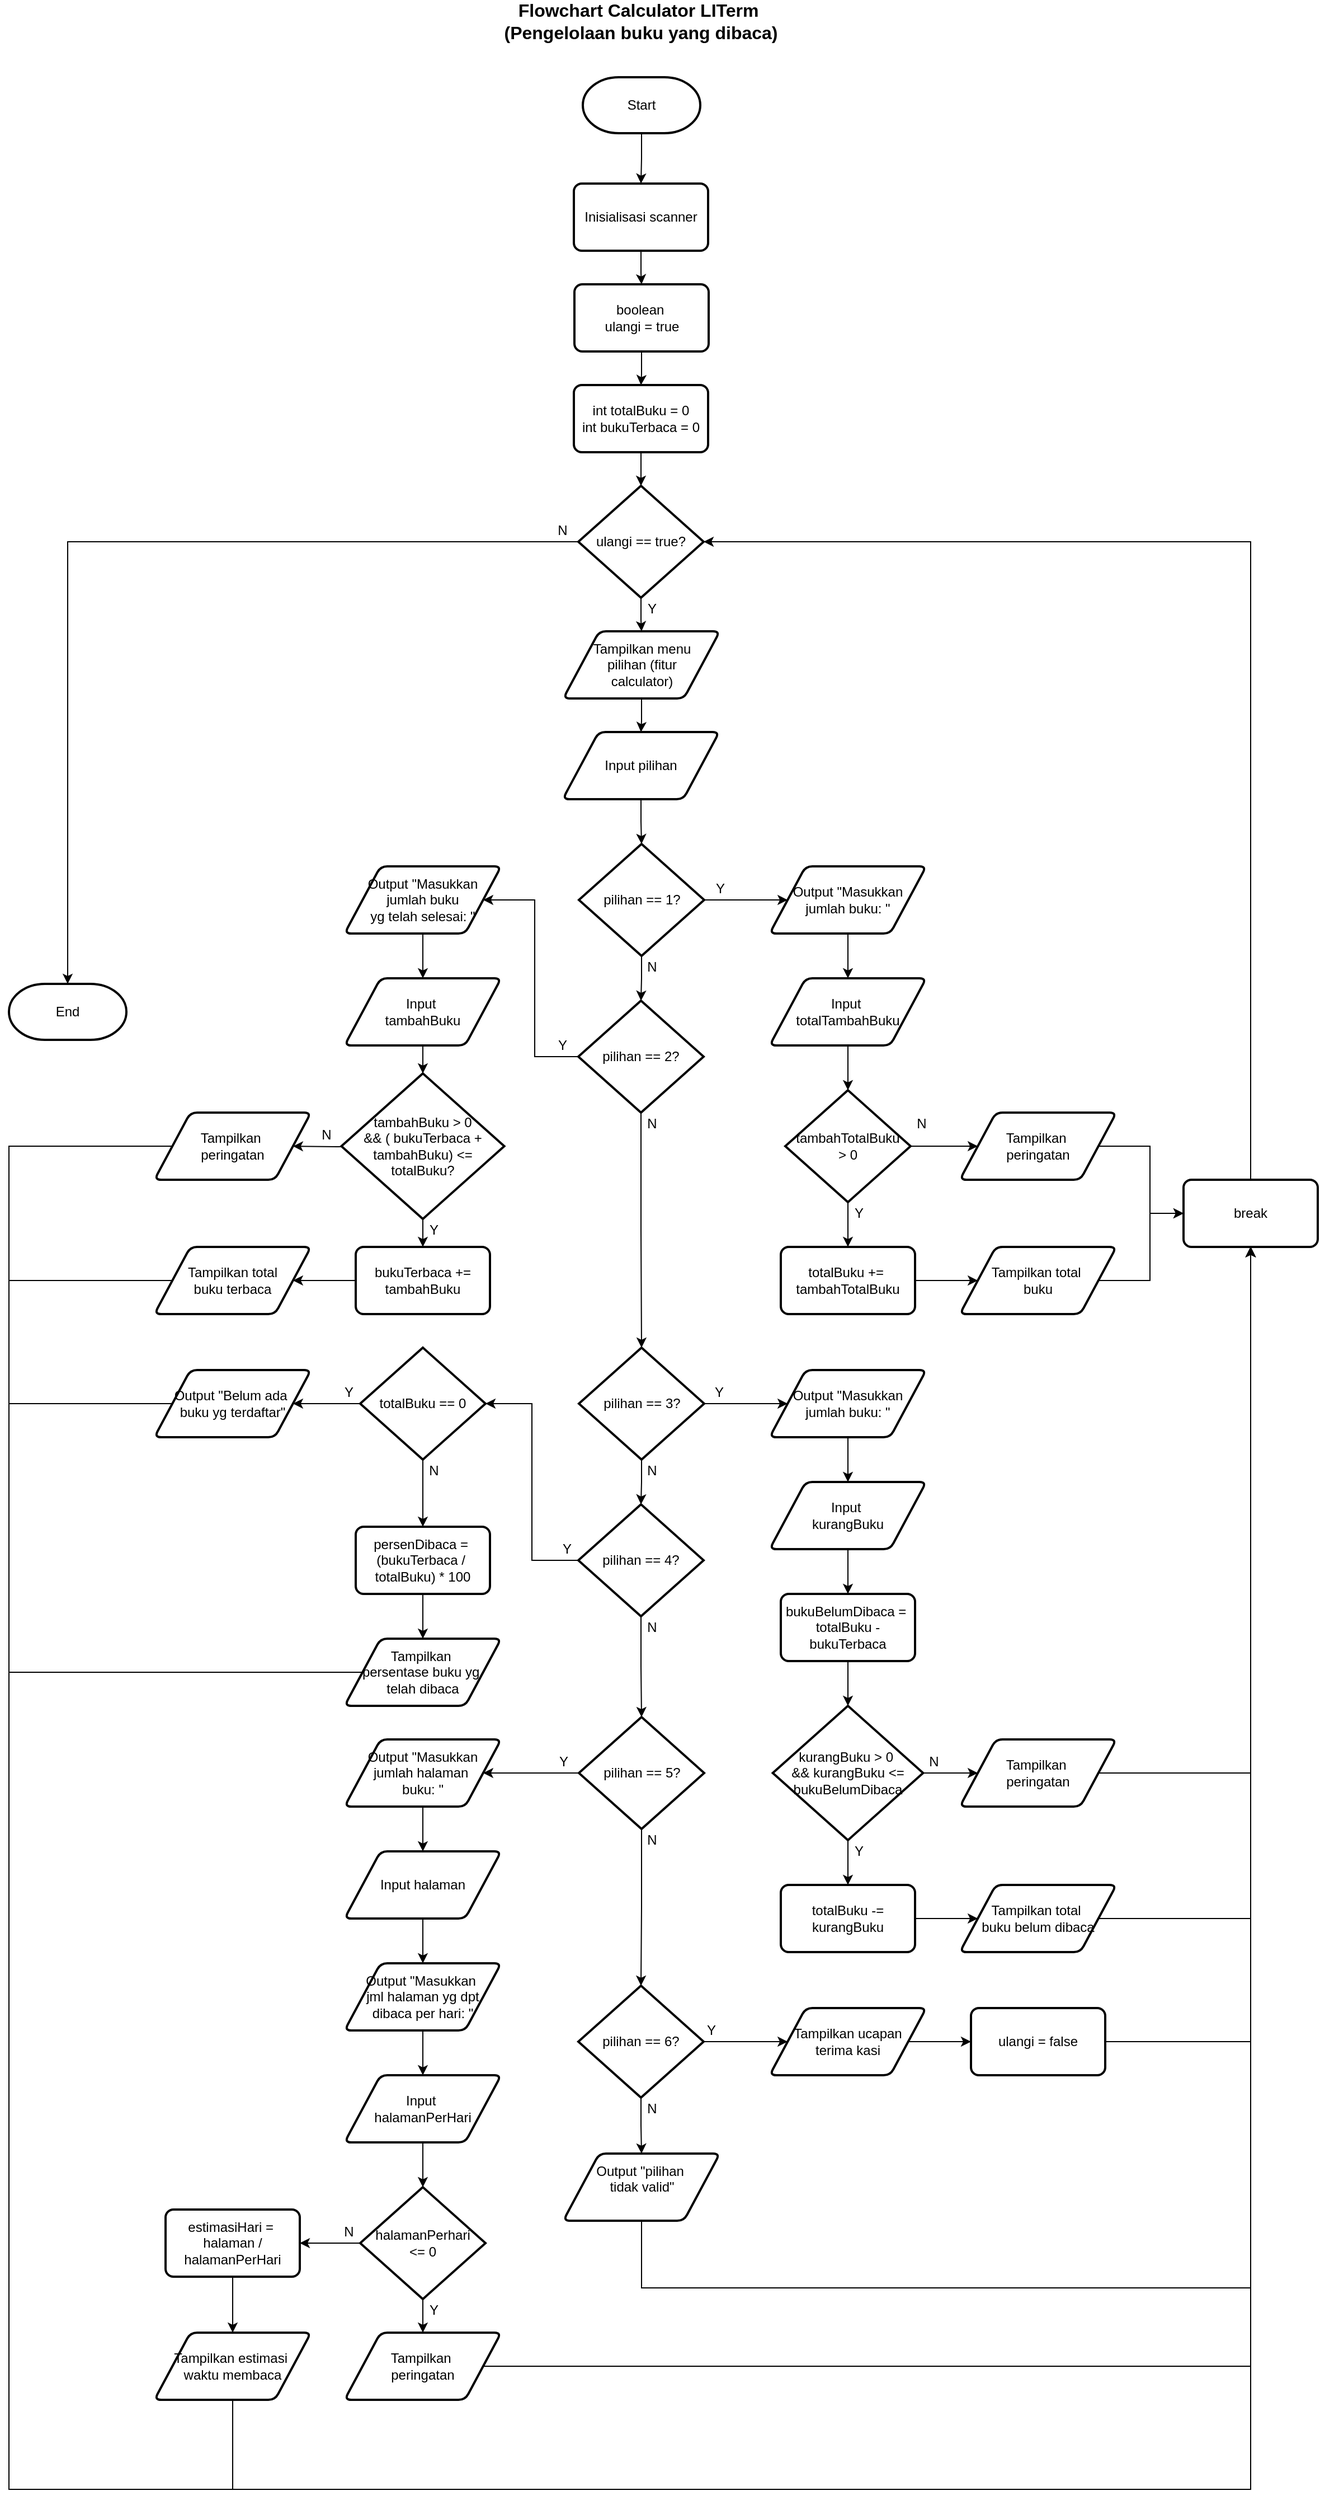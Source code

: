 <mxfile version="26.0.15" pages="3">
  <diagram name="calculator" id="a1LvA_Q1IOBdQBXgwpx7">
    <mxGraphModel dx="6100" dy="2785" grid="1" gridSize="10" guides="1" tooltips="1" connect="1" arrows="1" fold="1" page="1" pageScale="1" pageWidth="850" pageHeight="1100" math="0" shadow="0">
      <root>
        <mxCell id="0" />
        <mxCell id="1" parent="0" />
        <mxCell id="FHJAt60QUnPCo3oHjJrY-2" value="&lt;b&gt;&lt;font style=&quot;font-size: 16px;&quot;&gt;Flowchart Calculator LITerm&amp;nbsp;&lt;/font&gt;&lt;/b&gt;&lt;div&gt;&lt;b&gt;&lt;font style=&quot;font-size: 16px;&quot;&gt;(Pengelolaan buku yang dibaca)&lt;/font&gt;&lt;/b&gt;&lt;/div&gt;" style="text;html=1;align=center;verticalAlign=middle;whiteSpace=wrap;rounded=0;" vertex="1" parent="1">
          <mxGeometry x="-220" y="40" width="330" height="30" as="geometry" />
        </mxCell>
        <mxCell id="FHJAt60QUnPCo3oHjJrY-19" value="" style="edgeStyle=orthogonalEdgeStyle;rounded=0;orthogonalLoop=1;jettySize=auto;html=1;" edge="1" parent="1" source="FHJAt60QUnPCo3oHjJrY-5" target="FHJAt60QUnPCo3oHjJrY-6">
          <mxGeometry relative="1" as="geometry" />
        </mxCell>
        <mxCell id="FHJAt60QUnPCo3oHjJrY-5" value="Start" style="strokeWidth=2;html=1;shape=mxgraph.flowchart.terminator;whiteSpace=wrap;strokeColor=default;" vertex="1" parent="1">
          <mxGeometry x="-107" y="105" width="105" height="50" as="geometry" />
        </mxCell>
        <mxCell id="FHJAt60QUnPCo3oHjJrY-20" value="" style="edgeStyle=orthogonalEdgeStyle;rounded=0;orthogonalLoop=1;jettySize=auto;html=1;" edge="1" parent="1" source="FHJAt60QUnPCo3oHjJrY-6" target="FHJAt60QUnPCo3oHjJrY-7">
          <mxGeometry relative="1" as="geometry" />
        </mxCell>
        <mxCell id="FHJAt60QUnPCo3oHjJrY-6" value="Inisialisasi scanner" style="rounded=1;whiteSpace=wrap;html=1;absoluteArcSize=1;arcSize=14;strokeWidth=2;" vertex="1" parent="1">
          <mxGeometry x="-115" y="200" width="120" height="60" as="geometry" />
        </mxCell>
        <mxCell id="FHJAt60QUnPCo3oHjJrY-21" value="" style="edgeStyle=orthogonalEdgeStyle;rounded=0;orthogonalLoop=1;jettySize=auto;html=1;" edge="1" parent="1" source="FHJAt60QUnPCo3oHjJrY-7" target="FHJAt60QUnPCo3oHjJrY-8">
          <mxGeometry relative="1" as="geometry" />
        </mxCell>
        <mxCell id="FHJAt60QUnPCo3oHjJrY-7" value="boolean&amp;nbsp;&lt;div&gt;ulangi = true&lt;/div&gt;" style="rounded=1;whiteSpace=wrap;html=1;absoluteArcSize=1;arcSize=14;strokeWidth=2;" vertex="1" parent="1">
          <mxGeometry x="-114.5" y="290" width="120" height="60" as="geometry" />
        </mxCell>
        <mxCell id="FHJAt60QUnPCo3oHjJrY-22" value="" style="edgeStyle=orthogonalEdgeStyle;rounded=0;orthogonalLoop=1;jettySize=auto;html=1;" edge="1" parent="1" source="FHJAt60QUnPCo3oHjJrY-8" target="FHJAt60QUnPCo3oHjJrY-9">
          <mxGeometry relative="1" as="geometry" />
        </mxCell>
        <mxCell id="FHJAt60QUnPCo3oHjJrY-8" value="int totalBuku = 0&lt;div&gt;int bukuTerbaca = 0&lt;/div&gt;" style="rounded=1;whiteSpace=wrap;html=1;absoluteArcSize=1;arcSize=14;strokeWidth=2;" vertex="1" parent="1">
          <mxGeometry x="-115" y="380" width="120" height="60" as="geometry" />
        </mxCell>
        <mxCell id="FHJAt60QUnPCo3oHjJrY-23" value="" style="edgeStyle=orthogonalEdgeStyle;rounded=0;orthogonalLoop=1;jettySize=auto;html=1;" edge="1" parent="1" source="FHJAt60QUnPCo3oHjJrY-9" target="FHJAt60QUnPCo3oHjJrY-11">
          <mxGeometry relative="1" as="geometry" />
        </mxCell>
        <mxCell id="FHJAt60QUnPCo3oHjJrY-157" value="" style="edgeStyle=orthogonalEdgeStyle;rounded=0;orthogonalLoop=1;jettySize=auto;html=1;" edge="1" parent="1" source="FHJAt60QUnPCo3oHjJrY-9" target="FHJAt60QUnPCo3oHjJrY-152">
          <mxGeometry relative="1" as="geometry" />
        </mxCell>
        <mxCell id="FHJAt60QUnPCo3oHjJrY-9" value="ulangi == true?" style="strokeWidth=2;html=1;shape=mxgraph.flowchart.decision;whiteSpace=wrap;" vertex="1" parent="1">
          <mxGeometry x="-111" y="470" width="112" height="100" as="geometry" />
        </mxCell>
        <mxCell id="FHJAt60QUnPCo3oHjJrY-24" value="" style="edgeStyle=orthogonalEdgeStyle;rounded=0;orthogonalLoop=1;jettySize=auto;html=1;" edge="1" parent="1" source="FHJAt60QUnPCo3oHjJrY-11" target="FHJAt60QUnPCo3oHjJrY-12">
          <mxGeometry relative="1" as="geometry" />
        </mxCell>
        <mxCell id="FHJAt60QUnPCo3oHjJrY-11" value="Tampilkan menu&lt;div&gt;pilihan (fitur&lt;/div&gt;&lt;div&gt;calculator)&lt;/div&gt;" style="shape=parallelogram;html=1;strokeWidth=2;perimeter=parallelogramPerimeter;whiteSpace=wrap;rounded=1;arcSize=12;size=0.23;" vertex="1" parent="1">
          <mxGeometry x="-124.5" y="600" width="140" height="60" as="geometry" />
        </mxCell>
        <mxCell id="FHJAt60QUnPCo3oHjJrY-25" value="" style="edgeStyle=orthogonalEdgeStyle;rounded=0;orthogonalLoop=1;jettySize=auto;html=1;" edge="1" parent="1" source="FHJAt60QUnPCo3oHjJrY-12" target="FHJAt60QUnPCo3oHjJrY-13">
          <mxGeometry relative="1" as="geometry" />
        </mxCell>
        <mxCell id="FHJAt60QUnPCo3oHjJrY-12" value="Input pilihan" style="shape=parallelogram;html=1;strokeWidth=2;perimeter=parallelogramPerimeter;whiteSpace=wrap;rounded=1;arcSize=12;size=0.23;" vertex="1" parent="1">
          <mxGeometry x="-125" y="690" width="140" height="60" as="geometry" />
        </mxCell>
        <mxCell id="FHJAt60QUnPCo3oHjJrY-26" value="" style="edgeStyle=orthogonalEdgeStyle;rounded=0;orthogonalLoop=1;jettySize=auto;html=1;" edge="1" parent="1" source="FHJAt60QUnPCo3oHjJrY-13" target="FHJAt60QUnPCo3oHjJrY-14">
          <mxGeometry relative="1" as="geometry" />
        </mxCell>
        <mxCell id="FHJAt60QUnPCo3oHjJrY-37" value="" style="edgeStyle=orthogonalEdgeStyle;rounded=0;orthogonalLoop=1;jettySize=auto;html=1;" edge="1" parent="1" source="FHJAt60QUnPCo3oHjJrY-13" target="FHJAt60QUnPCo3oHjJrY-36">
          <mxGeometry relative="1" as="geometry" />
        </mxCell>
        <mxCell id="FHJAt60QUnPCo3oHjJrY-13" value="pilihan == 1?" style="strokeWidth=2;html=1;shape=mxgraph.flowchart.decision;whiteSpace=wrap;" vertex="1" parent="1">
          <mxGeometry x="-110.5" y="790" width="112" height="100" as="geometry" />
        </mxCell>
        <mxCell id="FHJAt60QUnPCo3oHjJrY-27" value="" style="edgeStyle=orthogonalEdgeStyle;rounded=0;orthogonalLoop=1;jettySize=auto;html=1;" edge="1" parent="1" source="FHJAt60QUnPCo3oHjJrY-14" target="FHJAt60QUnPCo3oHjJrY-15">
          <mxGeometry relative="1" as="geometry" />
        </mxCell>
        <mxCell id="FHJAt60QUnPCo3oHjJrY-14" value="&lt;div&gt;Output &quot;Masukkan&lt;/div&gt;&lt;div&gt;jumlah buku: &quot;&lt;/div&gt;" style="shape=parallelogram;html=1;strokeWidth=2;perimeter=parallelogramPerimeter;whiteSpace=wrap;rounded=1;arcSize=12;size=0.23;" vertex="1" parent="1">
          <mxGeometry x="60" y="810" width="140" height="60" as="geometry" />
        </mxCell>
        <mxCell id="FHJAt60QUnPCo3oHjJrY-29" value="" style="edgeStyle=orthogonalEdgeStyle;rounded=0;orthogonalLoop=1;jettySize=auto;html=1;" edge="1" parent="1" source="FHJAt60QUnPCo3oHjJrY-15" target="FHJAt60QUnPCo3oHjJrY-16">
          <mxGeometry relative="1" as="geometry" />
        </mxCell>
        <mxCell id="FHJAt60QUnPCo3oHjJrY-15" value="&lt;div&gt;Input&amp;nbsp;&lt;/div&gt;&lt;div&gt;totalTambahBuku&lt;/div&gt;" style="shape=parallelogram;html=1;strokeWidth=2;perimeter=parallelogramPerimeter;whiteSpace=wrap;rounded=1;arcSize=12;size=0.23;" vertex="1" parent="1">
          <mxGeometry x="60" y="910" width="140" height="60" as="geometry" />
        </mxCell>
        <mxCell id="FHJAt60QUnPCo3oHjJrY-30" value="" style="edgeStyle=orthogonalEdgeStyle;rounded=0;orthogonalLoop=1;jettySize=auto;html=1;" edge="1" parent="1" source="FHJAt60QUnPCo3oHjJrY-16" target="FHJAt60QUnPCo3oHjJrY-17">
          <mxGeometry relative="1" as="geometry" />
        </mxCell>
        <mxCell id="FHJAt60QUnPCo3oHjJrY-35" value="" style="edgeStyle=orthogonalEdgeStyle;rounded=0;orthogonalLoop=1;jettySize=auto;html=1;" edge="1" parent="1" source="FHJAt60QUnPCo3oHjJrY-16" target="FHJAt60QUnPCo3oHjJrY-33">
          <mxGeometry relative="1" as="geometry" />
        </mxCell>
        <mxCell id="FHJAt60QUnPCo3oHjJrY-16" value="tambahTotalBuku&lt;div&gt;&amp;gt; 0&lt;/div&gt;" style="strokeWidth=2;html=1;shape=mxgraph.flowchart.decision;whiteSpace=wrap;" vertex="1" parent="1">
          <mxGeometry x="74" y="1010" width="112" height="100" as="geometry" />
        </mxCell>
        <mxCell id="FHJAt60QUnPCo3oHjJrY-32" value="" style="edgeStyle=orthogonalEdgeStyle;rounded=0;orthogonalLoop=1;jettySize=auto;html=1;" edge="1" parent="1" source="FHJAt60QUnPCo3oHjJrY-17" target="FHJAt60QUnPCo3oHjJrY-18">
          <mxGeometry relative="1" as="geometry" />
        </mxCell>
        <mxCell id="FHJAt60QUnPCo3oHjJrY-17" value="totalBuku&amp;nbsp;&lt;span style=&quot;background-color: transparent; color: light-dark(rgb(0, 0, 0), rgb(255, 255, 255));&quot;&gt;+=&amp;nbsp;&lt;/span&gt;&lt;div&gt;&lt;span style=&quot;background-color: transparent; color: light-dark(rgb(0, 0, 0), rgb(255, 255, 255));&quot;&gt;tambahTotalBuku&lt;/span&gt;&lt;/div&gt;" style="rounded=1;whiteSpace=wrap;html=1;absoluteArcSize=1;arcSize=14;strokeWidth=2;" vertex="1" parent="1">
          <mxGeometry x="70" y="1150" width="120" height="60" as="geometry" />
        </mxCell>
        <mxCell id="FHJAt60QUnPCo3oHjJrY-40" style="edgeStyle=orthogonalEdgeStyle;rounded=0;orthogonalLoop=1;jettySize=auto;html=1;entryX=0;entryY=0.5;entryDx=0;entryDy=0;" edge="1" parent="1" source="FHJAt60QUnPCo3oHjJrY-18" target="FHJAt60QUnPCo3oHjJrY-38">
          <mxGeometry relative="1" as="geometry" />
        </mxCell>
        <mxCell id="FHJAt60QUnPCo3oHjJrY-18" value="&lt;div&gt;Tampilkan total&amp;nbsp;&lt;/div&gt;&lt;div&gt;buku&lt;/div&gt;" style="shape=parallelogram;html=1;strokeWidth=2;perimeter=parallelogramPerimeter;whiteSpace=wrap;rounded=1;arcSize=12;size=0.23;" vertex="1" parent="1">
          <mxGeometry x="230" y="1150" width="140" height="60" as="geometry" />
        </mxCell>
        <mxCell id="FHJAt60QUnPCo3oHjJrY-39" style="edgeStyle=orthogonalEdgeStyle;rounded=0;orthogonalLoop=1;jettySize=auto;html=1;entryX=0;entryY=0.5;entryDx=0;entryDy=0;" edge="1" parent="1" source="FHJAt60QUnPCo3oHjJrY-33" target="FHJAt60QUnPCo3oHjJrY-38">
          <mxGeometry relative="1" as="geometry" />
        </mxCell>
        <mxCell id="FHJAt60QUnPCo3oHjJrY-33" value="&lt;div&gt;Tampilkan&amp;nbsp;&lt;/div&gt;&lt;div&gt;peringatan&lt;/div&gt;" style="shape=parallelogram;html=1;strokeWidth=2;perimeter=parallelogramPerimeter;whiteSpace=wrap;rounded=1;arcSize=12;size=0.23;" vertex="1" parent="1">
          <mxGeometry x="230" y="1030" width="140" height="60" as="geometry" />
        </mxCell>
        <mxCell id="FHJAt60QUnPCo3oHjJrY-50" style="edgeStyle=orthogonalEdgeStyle;rounded=0;orthogonalLoop=1;jettySize=auto;html=1;entryX=1;entryY=0.5;entryDx=0;entryDy=0;" edge="1" parent="1" source="FHJAt60QUnPCo3oHjJrY-36" target="FHJAt60QUnPCo3oHjJrY-45">
          <mxGeometry relative="1" as="geometry">
            <Array as="points">
              <mxPoint x="-150" y="980" />
              <mxPoint x="-150" y="840" />
            </Array>
          </mxGeometry>
        </mxCell>
        <mxCell id="FHJAt60QUnPCo3oHjJrY-67" value="" style="edgeStyle=orthogonalEdgeStyle;rounded=0;orthogonalLoop=1;jettySize=auto;html=1;entryX=0.5;entryY=0;entryDx=0;entryDy=0;entryPerimeter=0;" edge="1" parent="1" source="FHJAt60QUnPCo3oHjJrY-36" target="FHJAt60QUnPCo3oHjJrY-65">
          <mxGeometry relative="1" as="geometry">
            <mxPoint x="-55.0" y="1110" as="targetPoint" />
          </mxGeometry>
        </mxCell>
        <mxCell id="FHJAt60QUnPCo3oHjJrY-36" value="pilihan == 2?" style="strokeWidth=2;html=1;shape=mxgraph.flowchart.decision;whiteSpace=wrap;" vertex="1" parent="1">
          <mxGeometry x="-111" y="930" width="112" height="100" as="geometry" />
        </mxCell>
        <mxCell id="FHJAt60QUnPCo3oHjJrY-140" style="edgeStyle=orthogonalEdgeStyle;rounded=0;orthogonalLoop=1;jettySize=auto;html=1;entryX=1;entryY=0.5;entryDx=0;entryDy=0;entryPerimeter=0;" edge="1" parent="1" source="FHJAt60QUnPCo3oHjJrY-38" target="FHJAt60QUnPCo3oHjJrY-9">
          <mxGeometry relative="1" as="geometry">
            <mxPoint x="560" y="800.0" as="targetPoint" />
            <Array as="points">
              <mxPoint x="490" y="520" />
            </Array>
          </mxGeometry>
        </mxCell>
        <mxCell id="FHJAt60QUnPCo3oHjJrY-38" value="break" style="rounded=1;whiteSpace=wrap;html=1;absoluteArcSize=1;arcSize=14;strokeWidth=2;" vertex="1" parent="1">
          <mxGeometry x="430" y="1090" width="120" height="60" as="geometry" />
        </mxCell>
        <mxCell id="FHJAt60QUnPCo3oHjJrY-43" value="Y" style="text;html=1;align=center;verticalAlign=middle;whiteSpace=wrap;rounded=0;" vertex="1" parent="1">
          <mxGeometry x="130" y="1110" width="20" height="20" as="geometry" />
        </mxCell>
        <mxCell id="FHJAt60QUnPCo3oHjJrY-44" value="N" style="text;html=1;align=center;verticalAlign=middle;whiteSpace=wrap;rounded=0;" vertex="1" parent="1">
          <mxGeometry x="186" y="1030" width="20" height="20" as="geometry" />
        </mxCell>
        <mxCell id="FHJAt60QUnPCo3oHjJrY-53" value="" style="edgeStyle=orthogonalEdgeStyle;rounded=0;orthogonalLoop=1;jettySize=auto;html=1;" edge="1" parent="1" source="FHJAt60QUnPCo3oHjJrY-45" target="FHJAt60QUnPCo3oHjJrY-47">
          <mxGeometry relative="1" as="geometry" />
        </mxCell>
        <mxCell id="FHJAt60QUnPCo3oHjJrY-45" value="&lt;div&gt;Output &quot;Masukkan&lt;/div&gt;&lt;div&gt;jumlah buku&lt;/div&gt;&lt;div&gt;yg telah selesai: &quot;&lt;/div&gt;" style="shape=parallelogram;html=1;strokeWidth=2;perimeter=parallelogramPerimeter;whiteSpace=wrap;rounded=1;arcSize=12;size=0.23;" vertex="1" parent="1">
          <mxGeometry x="-320" y="810" width="140" height="60" as="geometry" />
        </mxCell>
        <mxCell id="FHJAt60QUnPCo3oHjJrY-54" value="" style="edgeStyle=orthogonalEdgeStyle;rounded=0;orthogonalLoop=1;jettySize=auto;html=1;" edge="1" parent="1" source="FHJAt60QUnPCo3oHjJrY-47" target="FHJAt60QUnPCo3oHjJrY-49">
          <mxGeometry relative="1" as="geometry" />
        </mxCell>
        <mxCell id="FHJAt60QUnPCo3oHjJrY-47" value="&lt;div&gt;Input&amp;nbsp;&lt;/div&gt;&lt;div&gt;tambahBuku&lt;/div&gt;" style="shape=parallelogram;html=1;strokeWidth=2;perimeter=parallelogramPerimeter;whiteSpace=wrap;rounded=1;arcSize=12;size=0.23;" vertex="1" parent="1">
          <mxGeometry x="-320" y="910" width="140" height="60" as="geometry" />
        </mxCell>
        <mxCell id="FHJAt60QUnPCo3oHjJrY-56" value="" style="edgeStyle=orthogonalEdgeStyle;rounded=0;orthogonalLoop=1;jettySize=auto;html=1;" edge="1" parent="1" source="FHJAt60QUnPCo3oHjJrY-49" target="FHJAt60QUnPCo3oHjJrY-55">
          <mxGeometry relative="1" as="geometry" />
        </mxCell>
        <mxCell id="FHJAt60QUnPCo3oHjJrY-60" value="" style="edgeStyle=orthogonalEdgeStyle;rounded=0;orthogonalLoop=1;jettySize=auto;html=1;" edge="1" parent="1" target="FHJAt60QUnPCo3oHjJrY-59">
          <mxGeometry relative="1" as="geometry">
            <mxPoint x="-302.8" y="1060" as="sourcePoint" />
          </mxGeometry>
        </mxCell>
        <mxCell id="FHJAt60QUnPCo3oHjJrY-49" value="tambahBuku &amp;gt; 0&lt;div&gt;&amp;amp;&amp;amp; ( bukuTerbaca + tambahBuku) &amp;lt;=&lt;/div&gt;&lt;div&gt;totalBuku?&lt;/div&gt;" style="strokeWidth=2;html=1;shape=mxgraph.flowchart.decision;whiteSpace=wrap;" vertex="1" parent="1">
          <mxGeometry x="-322.8" y="995" width="145.6" height="130" as="geometry" />
        </mxCell>
        <mxCell id="FHJAt60QUnPCo3oHjJrY-58" value="" style="edgeStyle=orthogonalEdgeStyle;rounded=0;orthogonalLoop=1;jettySize=auto;html=1;" edge="1" parent="1" source="FHJAt60QUnPCo3oHjJrY-55" target="FHJAt60QUnPCo3oHjJrY-57">
          <mxGeometry relative="1" as="geometry" />
        </mxCell>
        <mxCell id="FHJAt60QUnPCo3oHjJrY-55" value="bukuTerbaca +=&lt;div&gt;tambahBuku&lt;/div&gt;" style="rounded=1;whiteSpace=wrap;html=1;absoluteArcSize=1;arcSize=14;strokeWidth=2;" vertex="1" parent="1">
          <mxGeometry x="-310" y="1150" width="120" height="60" as="geometry" />
        </mxCell>
        <mxCell id="FHJAt60QUnPCo3oHjJrY-149" style="edgeStyle=orthogonalEdgeStyle;rounded=0;orthogonalLoop=1;jettySize=auto;html=1;entryX=0.5;entryY=1;entryDx=0;entryDy=0;" edge="1" parent="1" source="FHJAt60QUnPCo3oHjJrY-57" target="FHJAt60QUnPCo3oHjJrY-38">
          <mxGeometry relative="1" as="geometry">
            <Array as="points">
              <mxPoint x="-620" y="1180" />
              <mxPoint x="-620" y="2260" />
              <mxPoint x="490" y="2260" />
            </Array>
          </mxGeometry>
        </mxCell>
        <mxCell id="FHJAt60QUnPCo3oHjJrY-57" value="&lt;div&gt;Tampilkan total&lt;/div&gt;&lt;div&gt;buku terbaca&lt;/div&gt;" style="shape=parallelogram;html=1;strokeWidth=2;perimeter=parallelogramPerimeter;whiteSpace=wrap;rounded=1;arcSize=12;size=0.23;" vertex="1" parent="1">
          <mxGeometry x="-490" y="1150" width="140" height="60" as="geometry" />
        </mxCell>
        <mxCell id="FHJAt60QUnPCo3oHjJrY-148" style="edgeStyle=orthogonalEdgeStyle;rounded=0;orthogonalLoop=1;jettySize=auto;html=1;entryX=0.5;entryY=1;entryDx=0;entryDy=0;" edge="1" parent="1" source="FHJAt60QUnPCo3oHjJrY-59" target="FHJAt60QUnPCo3oHjJrY-38">
          <mxGeometry relative="1" as="geometry">
            <Array as="points">
              <mxPoint x="-620" y="1060" />
              <mxPoint x="-620" y="2260" />
              <mxPoint x="490" y="2260" />
            </Array>
          </mxGeometry>
        </mxCell>
        <mxCell id="FHJAt60QUnPCo3oHjJrY-59" value="&lt;div&gt;Tampilkan&amp;nbsp;&lt;/div&gt;&lt;div&gt;peringatan&lt;/div&gt;" style="shape=parallelogram;html=1;strokeWidth=2;perimeter=parallelogramPerimeter;whiteSpace=wrap;rounded=1;arcSize=12;size=0.23;" vertex="1" parent="1">
          <mxGeometry x="-490" y="1030" width="140" height="60" as="geometry" />
        </mxCell>
        <mxCell id="FHJAt60QUnPCo3oHjJrY-84" value="" style="edgeStyle=orthogonalEdgeStyle;rounded=0;orthogonalLoop=1;jettySize=auto;html=1;" edge="1" parent="1" source="FHJAt60QUnPCo3oHjJrY-65" target="FHJAt60QUnPCo3oHjJrY-69">
          <mxGeometry relative="1" as="geometry" />
        </mxCell>
        <mxCell id="FHJAt60QUnPCo3oHjJrY-100" value="" style="edgeStyle=orthogonalEdgeStyle;rounded=0;orthogonalLoop=1;jettySize=auto;html=1;" edge="1" parent="1" source="FHJAt60QUnPCo3oHjJrY-65" target="FHJAt60QUnPCo3oHjJrY-99">
          <mxGeometry relative="1" as="geometry" />
        </mxCell>
        <mxCell id="FHJAt60QUnPCo3oHjJrY-65" value="pilihan == 3?" style="strokeWidth=2;html=1;shape=mxgraph.flowchart.decision;whiteSpace=wrap;" vertex="1" parent="1">
          <mxGeometry x="-110.5" y="1240" width="112" height="100" as="geometry" />
        </mxCell>
        <mxCell id="FHJAt60QUnPCo3oHjJrY-86" value="" style="edgeStyle=orthogonalEdgeStyle;rounded=0;orthogonalLoop=1;jettySize=auto;html=1;" edge="1" parent="1" source="FHJAt60QUnPCo3oHjJrY-69" target="FHJAt60QUnPCo3oHjJrY-85">
          <mxGeometry relative="1" as="geometry" />
        </mxCell>
        <mxCell id="FHJAt60QUnPCo3oHjJrY-69" value="&lt;div&gt;Output &quot;Masukkan&lt;/div&gt;&lt;div&gt;jumlah buku: &quot;&lt;/div&gt;" style="shape=parallelogram;html=1;strokeWidth=2;perimeter=parallelogramPerimeter;whiteSpace=wrap;rounded=1;arcSize=12;size=0.23;" vertex="1" parent="1">
          <mxGeometry x="60" y="1260" width="140" height="60" as="geometry" />
        </mxCell>
        <mxCell id="FHJAt60QUnPCo3oHjJrY-88" value="" style="edgeStyle=orthogonalEdgeStyle;rounded=0;orthogonalLoop=1;jettySize=auto;html=1;" edge="1" parent="1" source="FHJAt60QUnPCo3oHjJrY-85" target="FHJAt60QUnPCo3oHjJrY-87">
          <mxGeometry relative="1" as="geometry" />
        </mxCell>
        <mxCell id="FHJAt60QUnPCo3oHjJrY-85" value="&lt;div&gt;Input&amp;nbsp;&lt;/div&gt;&lt;div&gt;kurangBuku&lt;/div&gt;" style="shape=parallelogram;html=1;strokeWidth=2;perimeter=parallelogramPerimeter;whiteSpace=wrap;rounded=1;arcSize=12;size=0.23;" vertex="1" parent="1">
          <mxGeometry x="60" y="1360" width="140" height="60" as="geometry" />
        </mxCell>
        <mxCell id="FHJAt60QUnPCo3oHjJrY-90" value="" style="edgeStyle=orthogonalEdgeStyle;rounded=0;orthogonalLoop=1;jettySize=auto;html=1;" edge="1" parent="1" source="FHJAt60QUnPCo3oHjJrY-87" target="FHJAt60QUnPCo3oHjJrY-89">
          <mxGeometry relative="1" as="geometry" />
        </mxCell>
        <mxCell id="FHJAt60QUnPCo3oHjJrY-87" value="bukuBelumDibaca =&amp;nbsp;&lt;div&gt;totalBuku - bukuTerbaca&lt;/div&gt;" style="rounded=1;whiteSpace=wrap;html=1;absoluteArcSize=1;arcSize=14;strokeWidth=2;" vertex="1" parent="1">
          <mxGeometry x="70" y="1460" width="120" height="60" as="geometry" />
        </mxCell>
        <mxCell id="FHJAt60QUnPCo3oHjJrY-92" value="" style="edgeStyle=orthogonalEdgeStyle;rounded=0;orthogonalLoop=1;jettySize=auto;html=1;" edge="1" parent="1" source="FHJAt60QUnPCo3oHjJrY-89" target="FHJAt60QUnPCo3oHjJrY-91">
          <mxGeometry relative="1" as="geometry" />
        </mxCell>
        <mxCell id="FHJAt60QUnPCo3oHjJrY-96" value="" style="edgeStyle=orthogonalEdgeStyle;rounded=0;orthogonalLoop=1;jettySize=auto;html=1;" edge="1" parent="1" source="FHJAt60QUnPCo3oHjJrY-89" target="FHJAt60QUnPCo3oHjJrY-95">
          <mxGeometry relative="1" as="geometry" />
        </mxCell>
        <mxCell id="FHJAt60QUnPCo3oHjJrY-89" value="kurangBuku &amp;gt; 0&amp;nbsp;&lt;div&gt;&amp;amp;&amp;amp; kurangBuku&amp;nbsp;&lt;span style=&quot;background-color: transparent; color: light-dark(rgb(0, 0, 0), rgb(255, 255, 255));&quot;&gt;&amp;lt;= bukuBelumDibaca&lt;/span&gt;&lt;/div&gt;" style="strokeWidth=2;html=1;shape=mxgraph.flowchart.decision;whiteSpace=wrap;" vertex="1" parent="1">
          <mxGeometry x="62.8" y="1560" width="134.4" height="120" as="geometry" />
        </mxCell>
        <mxCell id="FHJAt60QUnPCo3oHjJrY-94" value="" style="edgeStyle=orthogonalEdgeStyle;rounded=0;orthogonalLoop=1;jettySize=auto;html=1;" edge="1" parent="1" source="FHJAt60QUnPCo3oHjJrY-91" target="FHJAt60QUnPCo3oHjJrY-93">
          <mxGeometry relative="1" as="geometry" />
        </mxCell>
        <mxCell id="FHJAt60QUnPCo3oHjJrY-91" value="totalBuku -=&lt;div&gt;kurangBuku&lt;/div&gt;" style="rounded=1;whiteSpace=wrap;html=1;absoluteArcSize=1;arcSize=14;strokeWidth=2;" vertex="1" parent="1">
          <mxGeometry x="70" y="1720" width="120" height="60" as="geometry" />
        </mxCell>
        <mxCell id="FHJAt60QUnPCo3oHjJrY-142" style="edgeStyle=orthogonalEdgeStyle;rounded=0;orthogonalLoop=1;jettySize=auto;html=1;entryX=0.5;entryY=1;entryDx=0;entryDy=0;" edge="1" parent="1" source="FHJAt60QUnPCo3oHjJrY-93" target="FHJAt60QUnPCo3oHjJrY-38">
          <mxGeometry relative="1" as="geometry">
            <mxPoint x="520" y="1270" as="targetPoint" />
          </mxGeometry>
        </mxCell>
        <mxCell id="FHJAt60QUnPCo3oHjJrY-93" value="&lt;div&gt;Tampilkan total&amp;nbsp;&lt;/div&gt;&lt;div&gt;buku belum dibaca&lt;/div&gt;" style="shape=parallelogram;html=1;strokeWidth=2;perimeter=parallelogramPerimeter;whiteSpace=wrap;rounded=1;arcSize=12;size=0.23;" vertex="1" parent="1">
          <mxGeometry x="230" y="1720" width="140" height="60" as="geometry" />
        </mxCell>
        <mxCell id="FHJAt60QUnPCo3oHjJrY-141" style="edgeStyle=orthogonalEdgeStyle;rounded=0;orthogonalLoop=1;jettySize=auto;html=1;entryX=0.5;entryY=1;entryDx=0;entryDy=0;" edge="1" parent="1" source="FHJAt60QUnPCo3oHjJrY-95" target="FHJAt60QUnPCo3oHjJrY-38">
          <mxGeometry relative="1" as="geometry">
            <mxPoint x="470" y="1210" as="targetPoint" />
          </mxGeometry>
        </mxCell>
        <mxCell id="FHJAt60QUnPCo3oHjJrY-95" value="&lt;div&gt;Tampilkan&amp;nbsp;&lt;/div&gt;&lt;div&gt;peringatan&lt;/div&gt;" style="shape=parallelogram;html=1;strokeWidth=2;perimeter=parallelogramPerimeter;whiteSpace=wrap;rounded=1;arcSize=12;size=0.23;" vertex="1" parent="1">
          <mxGeometry x="230" y="1590" width="140" height="60" as="geometry" />
        </mxCell>
        <mxCell id="FHJAt60QUnPCo3oHjJrY-121" value="" style="edgeStyle=orthogonalEdgeStyle;rounded=0;orthogonalLoop=1;jettySize=auto;html=1;" edge="1" parent="1" source="FHJAt60QUnPCo3oHjJrY-99" target="FHJAt60QUnPCo3oHjJrY-111">
          <mxGeometry relative="1" as="geometry" />
        </mxCell>
        <mxCell id="FHJAt60QUnPCo3oHjJrY-99" value="pilihan == 4?" style="strokeWidth=2;html=1;shape=mxgraph.flowchart.decision;whiteSpace=wrap;" vertex="1" parent="1">
          <mxGeometry x="-111" y="1380" width="112" height="100" as="geometry" />
        </mxCell>
        <mxCell id="FHJAt60QUnPCo3oHjJrY-106" value="" style="edgeStyle=orthogonalEdgeStyle;rounded=0;orthogonalLoop=1;jettySize=auto;html=1;" edge="1" parent="1" source="FHJAt60QUnPCo3oHjJrY-103" target="FHJAt60QUnPCo3oHjJrY-105">
          <mxGeometry relative="1" as="geometry" />
        </mxCell>
        <mxCell id="FHJAt60QUnPCo3oHjJrY-108" value="" style="edgeStyle=orthogonalEdgeStyle;rounded=0;orthogonalLoop=1;jettySize=auto;html=1;" edge="1" parent="1" source="FHJAt60QUnPCo3oHjJrY-103" target="FHJAt60QUnPCo3oHjJrY-107">
          <mxGeometry relative="1" as="geometry" />
        </mxCell>
        <mxCell id="FHJAt60QUnPCo3oHjJrY-103" value="totalBuku == 0" style="strokeWidth=2;html=1;shape=mxgraph.flowchart.decision;whiteSpace=wrap;" vertex="1" parent="1">
          <mxGeometry x="-306" y="1240" width="112" height="100" as="geometry" />
        </mxCell>
        <mxCell id="FHJAt60QUnPCo3oHjJrY-104" style="edgeStyle=orthogonalEdgeStyle;rounded=0;orthogonalLoop=1;jettySize=auto;html=1;entryX=1;entryY=0.5;entryDx=0;entryDy=0;entryPerimeter=0;" edge="1" parent="1" source="FHJAt60QUnPCo3oHjJrY-99" target="FHJAt60QUnPCo3oHjJrY-103">
          <mxGeometry relative="1" as="geometry" />
        </mxCell>
        <mxCell id="FHJAt60QUnPCo3oHjJrY-150" style="edgeStyle=orthogonalEdgeStyle;rounded=0;orthogonalLoop=1;jettySize=auto;html=1;entryX=0.5;entryY=1;entryDx=0;entryDy=0;" edge="1" parent="1" source="FHJAt60QUnPCo3oHjJrY-105" target="FHJAt60QUnPCo3oHjJrY-38">
          <mxGeometry relative="1" as="geometry">
            <mxPoint x="470" y="1170" as="targetPoint" />
            <Array as="points">
              <mxPoint x="-620" y="1290" />
              <mxPoint x="-620" y="2260" />
              <mxPoint x="490" y="2260" />
            </Array>
          </mxGeometry>
        </mxCell>
        <mxCell id="FHJAt60QUnPCo3oHjJrY-105" value="&lt;div&gt;Output &quot;Belum ada&amp;nbsp;&lt;/div&gt;&lt;div&gt;buku yg terdaftar&quot;&lt;/div&gt;" style="shape=parallelogram;html=1;strokeWidth=2;perimeter=parallelogramPerimeter;whiteSpace=wrap;rounded=1;arcSize=12;size=0.23;" vertex="1" parent="1">
          <mxGeometry x="-490" y="1260" width="140" height="60" as="geometry" />
        </mxCell>
        <mxCell id="FHJAt60QUnPCo3oHjJrY-110" value="" style="edgeStyle=orthogonalEdgeStyle;rounded=0;orthogonalLoop=1;jettySize=auto;html=1;" edge="1" parent="1" source="FHJAt60QUnPCo3oHjJrY-107" target="FHJAt60QUnPCo3oHjJrY-109">
          <mxGeometry relative="1" as="geometry" />
        </mxCell>
        <mxCell id="FHJAt60QUnPCo3oHjJrY-107" value="persenDibaca =&amp;nbsp;&lt;div&gt;(bukuTerbaca /&amp;nbsp;&lt;/div&gt;&lt;div&gt;&lt;span style=&quot;background-color: transparent; color: light-dark(rgb(0, 0, 0), rgb(255, 255, 255));&quot;&gt;totalBuku) * 100&lt;/span&gt;&lt;/div&gt;" style="rounded=1;whiteSpace=wrap;html=1;absoluteArcSize=1;arcSize=14;strokeWidth=2;" vertex="1" parent="1">
          <mxGeometry x="-310" y="1400" width="120" height="60" as="geometry" />
        </mxCell>
        <mxCell id="FHJAt60QUnPCo3oHjJrY-151" style="edgeStyle=orthogonalEdgeStyle;rounded=0;orthogonalLoop=1;jettySize=auto;html=1;entryX=0.5;entryY=1;entryDx=0;entryDy=0;" edge="1" parent="1" source="FHJAt60QUnPCo3oHjJrY-109" target="FHJAt60QUnPCo3oHjJrY-38">
          <mxGeometry relative="1" as="geometry">
            <Array as="points">
              <mxPoint x="-620" y="1530" />
              <mxPoint x="-620" y="2260" />
              <mxPoint x="490" y="2260" />
            </Array>
          </mxGeometry>
        </mxCell>
        <mxCell id="FHJAt60QUnPCo3oHjJrY-109" value="Tampilkan&amp;nbsp;&lt;div&gt;persentase&amp;nbsp;&lt;span style=&quot;background-color: transparent; color: light-dark(rgb(0, 0, 0), rgb(255, 255, 255));&quot;&gt;buku yg&amp;nbsp;&lt;/span&gt;&lt;/div&gt;&lt;div&gt;&lt;span style=&quot;background-color: transparent; color: light-dark(rgb(0, 0, 0), rgb(255, 255, 255));&quot;&gt;telah&amp;nbsp;&lt;/span&gt;&lt;span style=&quot;background-color: transparent; color: light-dark(rgb(0, 0, 0), rgb(255, 255, 255));&quot;&gt;dibaca&lt;/span&gt;&lt;/div&gt;" style="shape=parallelogram;html=1;strokeWidth=2;perimeter=parallelogramPerimeter;whiteSpace=wrap;rounded=1;arcSize=12;size=0.23;" vertex="1" parent="1">
          <mxGeometry x="-320" y="1500" width="140" height="60" as="geometry" />
        </mxCell>
        <mxCell id="FHJAt60QUnPCo3oHjJrY-113" value="" style="edgeStyle=orthogonalEdgeStyle;rounded=0;orthogonalLoop=1;jettySize=auto;html=1;" edge="1" parent="1" source="FHJAt60QUnPCo3oHjJrY-111" target="FHJAt60QUnPCo3oHjJrY-112">
          <mxGeometry relative="1" as="geometry" />
        </mxCell>
        <mxCell id="FHJAt60QUnPCo3oHjJrY-132" value="" style="edgeStyle=orthogonalEdgeStyle;rounded=0;orthogonalLoop=1;jettySize=auto;html=1;entryX=0.5;entryY=0;entryDx=0;entryDy=0;entryPerimeter=0;" edge="1" parent="1" source="FHJAt60QUnPCo3oHjJrY-111" target="FHJAt60QUnPCo3oHjJrY-130">
          <mxGeometry relative="1" as="geometry">
            <mxPoint x="-54.5" y="1750" as="targetPoint" />
          </mxGeometry>
        </mxCell>
        <mxCell id="FHJAt60QUnPCo3oHjJrY-111" value="pilihan == 5?" style="strokeWidth=2;html=1;shape=mxgraph.flowchart.decision;whiteSpace=wrap;" vertex="1" parent="1">
          <mxGeometry x="-110.5" y="1570" width="112" height="100" as="geometry" />
        </mxCell>
        <mxCell id="FHJAt60QUnPCo3oHjJrY-117" value="" style="edgeStyle=orthogonalEdgeStyle;rounded=0;orthogonalLoop=1;jettySize=auto;html=1;" edge="1" parent="1" source="FHJAt60QUnPCo3oHjJrY-112" target="FHJAt60QUnPCo3oHjJrY-114">
          <mxGeometry relative="1" as="geometry" />
        </mxCell>
        <mxCell id="FHJAt60QUnPCo3oHjJrY-112" value="&lt;div&gt;Output &quot;Masukkan&lt;/div&gt;&lt;div&gt;jumlah halaman&amp;nbsp;&lt;/div&gt;&lt;div&gt;buku: &quot;&lt;/div&gt;" style="shape=parallelogram;html=1;strokeWidth=2;perimeter=parallelogramPerimeter;whiteSpace=wrap;rounded=1;arcSize=12;size=0.23;" vertex="1" parent="1">
          <mxGeometry x="-320" y="1590" width="140" height="60" as="geometry" />
        </mxCell>
        <mxCell id="FHJAt60QUnPCo3oHjJrY-118" value="" style="edgeStyle=orthogonalEdgeStyle;rounded=0;orthogonalLoop=1;jettySize=auto;html=1;" edge="1" parent="1" source="FHJAt60QUnPCo3oHjJrY-114" target="FHJAt60QUnPCo3oHjJrY-116">
          <mxGeometry relative="1" as="geometry" />
        </mxCell>
        <mxCell id="FHJAt60QUnPCo3oHjJrY-114" value="&lt;div&gt;Input halaman&lt;/div&gt;" style="shape=parallelogram;html=1;strokeWidth=2;perimeter=parallelogramPerimeter;whiteSpace=wrap;rounded=1;arcSize=12;size=0.23;" vertex="1" parent="1">
          <mxGeometry x="-320" y="1690" width="140" height="60" as="geometry" />
        </mxCell>
        <mxCell id="FHJAt60QUnPCo3oHjJrY-120" value="" style="edgeStyle=orthogonalEdgeStyle;rounded=0;orthogonalLoop=1;jettySize=auto;html=1;" edge="1" parent="1" source="FHJAt60QUnPCo3oHjJrY-116" target="FHJAt60QUnPCo3oHjJrY-119">
          <mxGeometry relative="1" as="geometry" />
        </mxCell>
        <mxCell id="FHJAt60QUnPCo3oHjJrY-116" value="Output &quot;Masukkan&amp;nbsp;&lt;div&gt;jml halaman yg dpt&lt;/div&gt;&lt;div&gt;dibaca per hari: &quot;&lt;/div&gt;" style="shape=parallelogram;html=1;strokeWidth=2;perimeter=parallelogramPerimeter;whiteSpace=wrap;rounded=1;arcSize=12;size=0.23;" vertex="1" parent="1">
          <mxGeometry x="-320" y="1790" width="140" height="60" as="geometry" />
        </mxCell>
        <mxCell id="FHJAt60QUnPCo3oHjJrY-123" value="" style="edgeStyle=orthogonalEdgeStyle;rounded=0;orthogonalLoop=1;jettySize=auto;html=1;" edge="1" parent="1" source="FHJAt60QUnPCo3oHjJrY-119" target="FHJAt60QUnPCo3oHjJrY-122">
          <mxGeometry relative="1" as="geometry" />
        </mxCell>
        <mxCell id="FHJAt60QUnPCo3oHjJrY-119" value="&lt;div&gt;Input&amp;nbsp;&lt;/div&gt;&lt;div&gt;halamanP&lt;span style=&quot;background-color: transparent; color: light-dark(rgb(0, 0, 0), rgb(255, 255, 255));&quot;&gt;erHari&lt;/span&gt;&lt;/div&gt;" style="shape=parallelogram;html=1;strokeWidth=2;perimeter=parallelogramPerimeter;whiteSpace=wrap;rounded=1;arcSize=12;size=0.23;" vertex="1" parent="1">
          <mxGeometry x="-320" y="1890" width="140" height="60" as="geometry" />
        </mxCell>
        <mxCell id="FHJAt60QUnPCo3oHjJrY-125" value="" style="edgeStyle=orthogonalEdgeStyle;rounded=0;orthogonalLoop=1;jettySize=auto;html=1;" edge="1" parent="1" source="FHJAt60QUnPCo3oHjJrY-122" target="FHJAt60QUnPCo3oHjJrY-124">
          <mxGeometry relative="1" as="geometry" />
        </mxCell>
        <mxCell id="FHJAt60QUnPCo3oHjJrY-127" value="" style="edgeStyle=orthogonalEdgeStyle;rounded=0;orthogonalLoop=1;jettySize=auto;html=1;" edge="1" parent="1" source="FHJAt60QUnPCo3oHjJrY-122" target="FHJAt60QUnPCo3oHjJrY-126">
          <mxGeometry relative="1" as="geometry" />
        </mxCell>
        <mxCell id="FHJAt60QUnPCo3oHjJrY-122" value="halamanPerhari&lt;div&gt;&amp;lt;= 0&lt;/div&gt;" style="strokeWidth=2;html=1;shape=mxgraph.flowchart.decision;whiteSpace=wrap;" vertex="1" parent="1">
          <mxGeometry x="-306" y="1990" width="112" height="100" as="geometry" />
        </mxCell>
        <mxCell id="FHJAt60QUnPCo3oHjJrY-145" style="edgeStyle=orthogonalEdgeStyle;rounded=0;orthogonalLoop=1;jettySize=auto;html=1;entryX=0.5;entryY=1;entryDx=0;entryDy=0;" edge="1" parent="1" source="FHJAt60QUnPCo3oHjJrY-124" target="FHJAt60QUnPCo3oHjJrY-38">
          <mxGeometry relative="1" as="geometry" />
        </mxCell>
        <mxCell id="FHJAt60QUnPCo3oHjJrY-124" value="&lt;div&gt;Tampilkan&amp;nbsp;&lt;/div&gt;&lt;div&gt;peringatan&lt;/div&gt;" style="shape=parallelogram;html=1;strokeWidth=2;perimeter=parallelogramPerimeter;whiteSpace=wrap;rounded=1;arcSize=12;size=0.23;" vertex="1" parent="1">
          <mxGeometry x="-320" y="2120" width="140" height="60" as="geometry" />
        </mxCell>
        <mxCell id="FHJAt60QUnPCo3oHjJrY-129" value="" style="edgeStyle=orthogonalEdgeStyle;rounded=0;orthogonalLoop=1;jettySize=auto;html=1;" edge="1" parent="1" source="FHJAt60QUnPCo3oHjJrY-126" target="FHJAt60QUnPCo3oHjJrY-128">
          <mxGeometry relative="1" as="geometry" />
        </mxCell>
        <mxCell id="FHJAt60QUnPCo3oHjJrY-126" value="estimasiHari =&amp;nbsp;&lt;div&gt;halaman / halamanPerHari&lt;/div&gt;" style="rounded=1;whiteSpace=wrap;html=1;absoluteArcSize=1;arcSize=14;strokeWidth=2;" vertex="1" parent="1">
          <mxGeometry x="-480" y="2010" width="120" height="60" as="geometry" />
        </mxCell>
        <mxCell id="FHJAt60QUnPCo3oHjJrY-144" style="edgeStyle=orthogonalEdgeStyle;rounded=0;orthogonalLoop=1;jettySize=auto;html=1;entryX=0.5;entryY=1;entryDx=0;entryDy=0;" edge="1" parent="1" source="FHJAt60QUnPCo3oHjJrY-128" target="FHJAt60QUnPCo3oHjJrY-38">
          <mxGeometry relative="1" as="geometry">
            <Array as="points">
              <mxPoint x="-420" y="2260" />
              <mxPoint x="490" y="2260" />
            </Array>
          </mxGeometry>
        </mxCell>
        <mxCell id="FHJAt60QUnPCo3oHjJrY-128" value="&lt;div&gt;Tampilkan estimasi&amp;nbsp;&lt;/div&gt;&lt;div&gt;waktu membaca&lt;/div&gt;" style="shape=parallelogram;html=1;strokeWidth=2;perimeter=parallelogramPerimeter;whiteSpace=wrap;rounded=1;arcSize=12;size=0.23;" vertex="1" parent="1">
          <mxGeometry x="-490" y="2120" width="140" height="60" as="geometry" />
        </mxCell>
        <mxCell id="FHJAt60QUnPCo3oHjJrY-135" value="" style="edgeStyle=orthogonalEdgeStyle;rounded=0;orthogonalLoop=1;jettySize=auto;html=1;" edge="1" parent="1" source="FHJAt60QUnPCo3oHjJrY-130" target="FHJAt60QUnPCo3oHjJrY-133">
          <mxGeometry relative="1" as="geometry" />
        </mxCell>
        <mxCell id="FHJAt60QUnPCo3oHjJrY-139" value="" style="edgeStyle=orthogonalEdgeStyle;rounded=0;orthogonalLoop=1;jettySize=auto;html=1;" edge="1" parent="1" source="FHJAt60QUnPCo3oHjJrY-130" target="FHJAt60QUnPCo3oHjJrY-138">
          <mxGeometry relative="1" as="geometry" />
        </mxCell>
        <mxCell id="FHJAt60QUnPCo3oHjJrY-130" value="pilihan == 6?" style="strokeWidth=2;html=1;shape=mxgraph.flowchart.decision;whiteSpace=wrap;" vertex="1" parent="1">
          <mxGeometry x="-111" y="1810" width="112" height="100" as="geometry" />
        </mxCell>
        <mxCell id="FHJAt60QUnPCo3oHjJrY-137" value="" style="edgeStyle=orthogonalEdgeStyle;rounded=0;orthogonalLoop=1;jettySize=auto;html=1;" edge="1" parent="1" source="FHJAt60QUnPCo3oHjJrY-133" target="FHJAt60QUnPCo3oHjJrY-136">
          <mxGeometry relative="1" as="geometry" />
        </mxCell>
        <mxCell id="FHJAt60QUnPCo3oHjJrY-133" value="&lt;div&gt;Tampilkan ucapan&lt;/div&gt;&lt;div&gt;terima kasi&lt;/div&gt;" style="shape=parallelogram;html=1;strokeWidth=2;perimeter=parallelogramPerimeter;whiteSpace=wrap;rounded=1;arcSize=12;size=0.23;" vertex="1" parent="1">
          <mxGeometry x="60" y="1830" width="140" height="60" as="geometry" />
        </mxCell>
        <mxCell id="FHJAt60QUnPCo3oHjJrY-159" style="edgeStyle=orthogonalEdgeStyle;rounded=0;orthogonalLoop=1;jettySize=auto;html=1;entryX=0.5;entryY=1;entryDx=0;entryDy=0;" edge="1" parent="1" source="FHJAt60QUnPCo3oHjJrY-136" target="FHJAt60QUnPCo3oHjJrY-38">
          <mxGeometry relative="1" as="geometry" />
        </mxCell>
        <mxCell id="FHJAt60QUnPCo3oHjJrY-136" value="ulangi = false" style="rounded=1;whiteSpace=wrap;html=1;absoluteArcSize=1;arcSize=14;strokeWidth=2;" vertex="1" parent="1">
          <mxGeometry x="240" y="1830" width="120" height="60" as="geometry" />
        </mxCell>
        <mxCell id="FHJAt60QUnPCo3oHjJrY-143" style="edgeStyle=orthogonalEdgeStyle;rounded=0;orthogonalLoop=1;jettySize=auto;html=1;entryX=0.5;entryY=1;entryDx=0;entryDy=0;" edge="1" parent="1" source="FHJAt60QUnPCo3oHjJrY-138" target="FHJAt60QUnPCo3oHjJrY-38">
          <mxGeometry relative="1" as="geometry">
            <mxPoint x="490" y="1158.364" as="targetPoint" />
            <Array as="points">
              <mxPoint x="-55" y="2080" />
              <mxPoint x="490" y="2080" />
            </Array>
          </mxGeometry>
        </mxCell>
        <mxCell id="FHJAt60QUnPCo3oHjJrY-138" value="&lt;div&gt;Output &quot;pilihan&amp;nbsp;&lt;/div&gt;&lt;div&gt;tidak valid&quot;&lt;/div&gt;&lt;div&gt;&lt;br&gt;&lt;/div&gt;" style="shape=parallelogram;html=1;strokeWidth=2;perimeter=parallelogramPerimeter;whiteSpace=wrap;rounded=1;arcSize=12;size=0.23;" vertex="1" parent="1">
          <mxGeometry x="-124.5" y="1960" width="140" height="60" as="geometry" />
        </mxCell>
        <mxCell id="FHJAt60QUnPCo3oHjJrY-152" value="End" style="strokeWidth=2;html=1;shape=mxgraph.flowchart.terminator;whiteSpace=wrap;strokeColor=default;" vertex="1" parent="1">
          <mxGeometry x="-620" y="915" width="105" height="50" as="geometry" />
        </mxCell>
        <mxCell id="FHJAt60QUnPCo3oHjJrY-161" value="Y" style="text;html=1;align=center;verticalAlign=middle;whiteSpace=wrap;rounded=0;" vertex="1" parent="1">
          <mxGeometry x="-55" y="570" width="20" height="20" as="geometry" />
        </mxCell>
        <mxCell id="FHJAt60QUnPCo3oHjJrY-162" value="N" style="text;html=1;align=center;verticalAlign=middle;whiteSpace=wrap;rounded=0;" vertex="1" parent="1">
          <mxGeometry x="-135" y="500" width="20" height="20" as="geometry" />
        </mxCell>
        <mxCell id="FHJAt60QUnPCo3oHjJrY-163" value="Y" style="text;html=1;align=center;verticalAlign=middle;whiteSpace=wrap;rounded=0;" vertex="1" parent="1">
          <mxGeometry x="5.5" y="820" width="20" height="20" as="geometry" />
        </mxCell>
        <mxCell id="FHJAt60QUnPCo3oHjJrY-164" value="N" style="text;html=1;align=center;verticalAlign=middle;whiteSpace=wrap;rounded=0;" vertex="1" parent="1">
          <mxGeometry x="-55" y="890" width="20" height="20" as="geometry" />
        </mxCell>
        <mxCell id="FHJAt60QUnPCo3oHjJrY-165" value="Y" style="text;html=1;align=center;verticalAlign=middle;whiteSpace=wrap;rounded=0;" vertex="1" parent="1">
          <mxGeometry x="-135" y="960" width="20" height="20" as="geometry" />
        </mxCell>
        <mxCell id="FHJAt60QUnPCo3oHjJrY-167" value="N" style="text;html=1;align=center;verticalAlign=middle;whiteSpace=wrap;rounded=0;" vertex="1" parent="1">
          <mxGeometry x="-55" y="1030" width="20" height="20" as="geometry" />
        </mxCell>
        <mxCell id="FHJAt60QUnPCo3oHjJrY-168" value="Y" style="text;html=1;align=center;verticalAlign=middle;whiteSpace=wrap;rounded=0;" vertex="1" parent="1">
          <mxGeometry x="5" y="1270" width="20" height="20" as="geometry" />
        </mxCell>
        <mxCell id="FHJAt60QUnPCo3oHjJrY-169" value="N" style="text;html=1;align=center;verticalAlign=middle;whiteSpace=wrap;rounded=0;" vertex="1" parent="1">
          <mxGeometry x="-55" y="1340" width="20" height="20" as="geometry" />
        </mxCell>
        <mxCell id="FHJAt60QUnPCo3oHjJrY-170" value="Y" style="text;html=1;align=center;verticalAlign=middle;whiteSpace=wrap;rounded=0;" vertex="1" parent="1">
          <mxGeometry x="-131" y="1410" width="20" height="20" as="geometry" />
        </mxCell>
        <mxCell id="FHJAt60QUnPCo3oHjJrY-171" value="N" style="text;html=1;align=center;verticalAlign=middle;whiteSpace=wrap;rounded=0;" vertex="1" parent="1">
          <mxGeometry x="-55" y="1480" width="20" height="20" as="geometry" />
        </mxCell>
        <mxCell id="FHJAt60QUnPCo3oHjJrY-172" value="Y" style="text;html=1;align=center;verticalAlign=middle;whiteSpace=wrap;rounded=0;" vertex="1" parent="1">
          <mxGeometry x="-134.5" y="1600" width="20" height="20" as="geometry" />
        </mxCell>
        <mxCell id="FHJAt60QUnPCo3oHjJrY-173" value="N" style="text;html=1;align=center;verticalAlign=middle;whiteSpace=wrap;rounded=0;" vertex="1" parent="1">
          <mxGeometry x="-55" y="1670" width="20" height="20" as="geometry" />
        </mxCell>
        <mxCell id="FHJAt60QUnPCo3oHjJrY-174" value="Y" style="text;html=1;align=center;verticalAlign=middle;whiteSpace=wrap;rounded=0;" vertex="1" parent="1">
          <mxGeometry x="-2" y="1840" width="20" height="20" as="geometry" />
        </mxCell>
        <mxCell id="FHJAt60QUnPCo3oHjJrY-175" value="N" style="text;html=1;align=center;verticalAlign=middle;whiteSpace=wrap;rounded=0;" vertex="1" parent="1">
          <mxGeometry x="-55" y="1910" width="20" height="20" as="geometry" />
        </mxCell>
        <mxCell id="FHJAt60QUnPCo3oHjJrY-176" value="Y" style="text;html=1;align=center;verticalAlign=middle;whiteSpace=wrap;rounded=0;" vertex="1" parent="1">
          <mxGeometry x="130" y="1680" width="20" height="20" as="geometry" />
        </mxCell>
        <mxCell id="FHJAt60QUnPCo3oHjJrY-177" value="N" style="text;html=1;align=center;verticalAlign=middle;whiteSpace=wrap;rounded=0;" vertex="1" parent="1">
          <mxGeometry x="197.2" y="1600" width="20" height="20" as="geometry" />
        </mxCell>
        <mxCell id="FHJAt60QUnPCo3oHjJrY-178" value="Y" style="text;html=1;align=center;verticalAlign=middle;whiteSpace=wrap;rounded=0;" vertex="1" parent="1">
          <mxGeometry x="-250" y="2090" width="20" height="20" as="geometry" />
        </mxCell>
        <mxCell id="FHJAt60QUnPCo3oHjJrY-179" value="N" style="text;html=1;align=center;verticalAlign=middle;whiteSpace=wrap;rounded=0;" vertex="1" parent="1">
          <mxGeometry x="-326" y="2020" width="20" height="20" as="geometry" />
        </mxCell>
        <mxCell id="b7KdbZMcZYXtk2Nna2Qe-1" value="Y" style="text;html=1;align=center;verticalAlign=middle;whiteSpace=wrap;rounded=0;" vertex="1" parent="1">
          <mxGeometry x="-326" y="1270" width="20" height="20" as="geometry" />
        </mxCell>
        <mxCell id="b7KdbZMcZYXtk2Nna2Qe-2" value="N" style="text;html=1;align=center;verticalAlign=middle;whiteSpace=wrap;rounded=0;" vertex="1" parent="1">
          <mxGeometry x="-250" y="1340" width="20" height="20" as="geometry" />
        </mxCell>
        <mxCell id="b7KdbZMcZYXtk2Nna2Qe-3" value="Y" style="text;html=1;align=center;verticalAlign=middle;whiteSpace=wrap;rounded=0;" vertex="1" parent="1">
          <mxGeometry x="-250" y="1125" width="20" height="20" as="geometry" />
        </mxCell>
        <mxCell id="b7KdbZMcZYXtk2Nna2Qe-4" value="N" style="text;html=1;align=center;verticalAlign=middle;whiteSpace=wrap;rounded=0;" vertex="1" parent="1">
          <mxGeometry x="-346" y="1040" width="20" height="20" as="geometry" />
        </mxCell>
      </root>
    </mxGraphModel>
  </diagram>
  <diagram id="JS82RLGGBhrIF7i1Jh5-" name="status">
    <mxGraphModel dx="3475" dy="1393" grid="1" gridSize="10" guides="1" tooltips="1" connect="1" arrows="1" fold="1" page="1" pageScale="1" pageWidth="850" pageHeight="1100" math="0" shadow="0">
      <root>
        <mxCell id="0" />
        <mxCell id="1" parent="0" />
        <mxCell id="yppEOA-ymhm4dgYgiFmx-1" value="&lt;b&gt;&lt;font style=&quot;font-size: 16px;&quot;&gt;Flowchart Status Membaca LITerm&amp;nbsp;&lt;/font&gt;&lt;/b&gt;&lt;div&gt;&lt;b&gt;&lt;font style=&quot;font-size: 16px;&quot;&gt;(Tracking target baca)&lt;/font&gt;&lt;/b&gt;&lt;/div&gt;" style="text;html=1;align=center;verticalAlign=middle;whiteSpace=wrap;rounded=0;" vertex="1" parent="1">
          <mxGeometry x="-590" y="90" width="330" height="30" as="geometry" />
        </mxCell>
        <mxCell id="xeqnhYv8zAjJhIKcxfO2-31" value="" style="edgeStyle=orthogonalEdgeStyle;rounded=0;orthogonalLoop=1;jettySize=auto;html=1;" edge="1" parent="1" source="yppEOA-ymhm4dgYgiFmx-3" target="fbiqwdNTpSAB4IXoXaJ8-7">
          <mxGeometry relative="1" as="geometry" />
        </mxCell>
        <mxCell id="yppEOA-ymhm4dgYgiFmx-3" value="Start" style="strokeWidth=2;html=1;shape=mxgraph.flowchart.terminator;whiteSpace=wrap;strokeColor=default;" vertex="1" parent="1">
          <mxGeometry x="-800" y="195" width="105" height="50" as="geometry" />
        </mxCell>
        <mxCell id="xeqnhYv8zAjJhIKcxfO2-32" value="" style="edgeStyle=orthogonalEdgeStyle;rounded=0;orthogonalLoop=1;jettySize=auto;html=1;" edge="1" parent="1" source="fbiqwdNTpSAB4IXoXaJ8-7" target="fbiqwdNTpSAB4IXoXaJ8-8">
          <mxGeometry relative="1" as="geometry" />
        </mxCell>
        <mxCell id="fbiqwdNTpSAB4IXoXaJ8-7" value="Inisialisasi scanner" style="rounded=1;whiteSpace=wrap;html=1;absoluteArcSize=1;arcSize=14;strokeWidth=2;" vertex="1" parent="1">
          <mxGeometry x="-630" y="190" width="120" height="60" as="geometry" />
        </mxCell>
        <mxCell id="xeqnhYv8zAjJhIKcxfO2-33" value="" style="edgeStyle=orthogonalEdgeStyle;rounded=0;orthogonalLoop=1;jettySize=auto;html=1;" edge="1" parent="1" source="fbiqwdNTpSAB4IXoXaJ8-8" target="fbiqwdNTpSAB4IXoXaJ8-11">
          <mxGeometry relative="1" as="geometry" />
        </mxCell>
        <mxCell id="fbiqwdNTpSAB4IXoXaJ8-8" value="Output &quot;Pengecek&amp;nbsp;&lt;div&gt;Status Membaca&lt;/div&gt;&lt;div&gt;LITerm&quot;&lt;/div&gt;" style="shape=parallelogram;html=1;strokeWidth=2;perimeter=parallelogramPerimeter;whiteSpace=wrap;rounded=1;arcSize=12;size=0.23;" vertex="1" parent="1">
          <mxGeometry x="-464" y="190" width="140" height="60" as="geometry" />
        </mxCell>
        <mxCell id="fbiqwdNTpSAB4IXoXaJ8-11" value="targetBuku = 0" style="rounded=1;whiteSpace=wrap;html=1;absoluteArcSize=1;arcSize=14;strokeWidth=2;" vertex="1" parent="1">
          <mxGeometry x="-280" y="190" width="120" height="60" as="geometry" />
        </mxCell>
        <mxCell id="fbiqwdNTpSAB4IXoXaJ8-19" value="" style="edgeStyle=orthogonalEdgeStyle;rounded=0;orthogonalLoop=1;jettySize=auto;html=1;" edge="1" parent="1" source="fbiqwdNTpSAB4IXoXaJ8-13" target="fbiqwdNTpSAB4IXoXaJ8-17">
          <mxGeometry relative="1" as="geometry" />
        </mxCell>
        <mxCell id="xeqnhYv8zAjJhIKcxfO2-35" style="edgeStyle=orthogonalEdgeStyle;rounded=0;orthogonalLoop=1;jettySize=auto;html=1;entryX=0;entryY=0.5;entryDx=0;entryDy=0;" edge="1" parent="1" source="fbiqwdNTpSAB4IXoXaJ8-13" target="fbiqwdNTpSAB4IXoXaJ8-34">
          <mxGeometry relative="1" as="geometry">
            <Array as="points">
              <mxPoint x="-390" y="340" />
              <mxPoint x="-390" y="920" />
            </Array>
          </mxGeometry>
        </mxCell>
        <mxCell id="fbiqwdNTpSAB4IXoXaJ8-13" value="targetBuku &amp;lt;=&amp;nbsp; 0" style="strokeWidth=2;html=1;shape=mxgraph.flowchart.decision;whiteSpace=wrap;" vertex="1" parent="1">
          <mxGeometry x="-350.5" y="290" width="112" height="100" as="geometry" />
        </mxCell>
        <mxCell id="fbiqwdNTpSAB4IXoXaJ8-20" value="" style="edgeStyle=orthogonalEdgeStyle;rounded=0;orthogonalLoop=1;jettySize=auto;html=1;" edge="1" parent="1" source="fbiqwdNTpSAB4IXoXaJ8-17" target="fbiqwdNTpSAB4IXoXaJ8-18">
          <mxGeometry relative="1" as="geometry" />
        </mxCell>
        <mxCell id="fbiqwdNTpSAB4IXoXaJ8-17" value="Output &quot;Berapa&amp;nbsp;&lt;div&gt;target jml buku&lt;/div&gt;&lt;div&gt;anda tahun ini?&quot;&lt;/div&gt;" style="shape=parallelogram;html=1;strokeWidth=2;perimeter=parallelogramPerimeter;whiteSpace=wrap;rounded=1;arcSize=12;size=0.23;" vertex="1" parent="1">
          <mxGeometry x="-365" y="420" width="140" height="60" as="geometry" />
        </mxCell>
        <mxCell id="fbiqwdNTpSAB4IXoXaJ8-22" value="" style="edgeStyle=orthogonalEdgeStyle;rounded=0;orthogonalLoop=1;jettySize=auto;html=1;" edge="1" parent="1" source="fbiqwdNTpSAB4IXoXaJ8-18" target="fbiqwdNTpSAB4IXoXaJ8-21">
          <mxGeometry relative="1" as="geometry" />
        </mxCell>
        <mxCell id="fbiqwdNTpSAB4IXoXaJ8-24" value="" style="edgeStyle=orthogonalEdgeStyle;rounded=0;orthogonalLoop=1;jettySize=auto;html=1;" edge="1" parent="1" source="fbiqwdNTpSAB4IXoXaJ8-18" target="fbiqwdNTpSAB4IXoXaJ8-23">
          <mxGeometry relative="1" as="geometry" />
        </mxCell>
        <mxCell id="fbiqwdNTpSAB4IXoXaJ8-18" value="Inputan user ==&amp;nbsp;&lt;div&gt;i&lt;span style=&quot;background-color: transparent; color: light-dark(rgb(0, 0, 0), rgb(255, 255, 255));&quot;&gt;nteger?&lt;/span&gt;&lt;/div&gt;" style="strokeWidth=2;html=1;shape=mxgraph.flowchart.decision;whiteSpace=wrap;" vertex="1" parent="1">
          <mxGeometry x="-352" y="510" width="112" height="100" as="geometry" />
        </mxCell>
        <mxCell id="fbiqwdNTpSAB4IXoXaJ8-26" value="" style="edgeStyle=orthogonalEdgeStyle;rounded=0;orthogonalLoop=1;jettySize=auto;html=1;" edge="1" parent="1" source="fbiqwdNTpSAB4IXoXaJ8-21" target="fbiqwdNTpSAB4IXoXaJ8-25">
          <mxGeometry relative="1" as="geometry" />
        </mxCell>
        <mxCell id="fbiqwdNTpSAB4IXoXaJ8-21" value="Input targetBuku" style="shape=parallelogram;html=1;strokeWidth=2;perimeter=parallelogramPerimeter;whiteSpace=wrap;rounded=1;arcSize=12;size=0.23;" vertex="1" parent="1">
          <mxGeometry x="-366" y="650" width="140" height="60" as="geometry" />
        </mxCell>
        <mxCell id="fbiqwdNTpSAB4IXoXaJ8-23" value="Output &quot;Input&amp;nbsp;&lt;div&gt;tidak&amp;nbsp;&lt;span style=&quot;background-color: transparent; color: light-dark(rgb(0, 0, 0), rgb(255, 255, 255));&quot;&gt;valid,&lt;/span&gt;&lt;/div&gt;&lt;div&gt;&lt;span style=&quot;background-color: transparent; color: light-dark(rgb(0, 0, 0), rgb(255, 255, 255));&quot;&gt;harus angka&quot;&lt;/span&gt;&lt;/div&gt;" style="shape=parallelogram;html=1;strokeWidth=2;perimeter=parallelogramPerimeter;whiteSpace=wrap;rounded=1;arcSize=12;size=0.23;" vertex="1" parent="1">
          <mxGeometry x="-200" y="530" width="140" height="60" as="geometry" />
        </mxCell>
        <mxCell id="fbiqwdNTpSAB4IXoXaJ8-30" value="" style="edgeStyle=orthogonalEdgeStyle;rounded=0;orthogonalLoop=1;jettySize=auto;html=1;" edge="1" parent="1" source="fbiqwdNTpSAB4IXoXaJ8-25" target="fbiqwdNTpSAB4IXoXaJ8-27">
          <mxGeometry relative="1" as="geometry" />
        </mxCell>
        <mxCell id="fbiqwdNTpSAB4IXoXaJ8-35" value="" style="edgeStyle=orthogonalEdgeStyle;rounded=0;orthogonalLoop=1;jettySize=auto;html=1;" edge="1" parent="1" source="fbiqwdNTpSAB4IXoXaJ8-25" target="fbiqwdNTpSAB4IXoXaJ8-34">
          <mxGeometry relative="1" as="geometry" />
        </mxCell>
        <mxCell id="fbiqwdNTpSAB4IXoXaJ8-25" value="targetBuku&amp;nbsp;&lt;div&gt;&amp;lt;= 0&lt;/div&gt;" style="strokeWidth=2;html=1;shape=mxgraph.flowchart.decision;whiteSpace=wrap;" vertex="1" parent="1">
          <mxGeometry x="-352" y="750" width="112" height="100" as="geometry" />
        </mxCell>
        <mxCell id="fbiqwdNTpSAB4IXoXaJ8-27" value="Output &quot;Target&amp;nbsp;&lt;div&gt;harus lebih dari 0&lt;span style=&quot;background-color: transparent; color: light-dark(rgb(0, 0, 0), rgb(255, 255, 255));&quot;&gt;&quot;&lt;/span&gt;&lt;/div&gt;" style="shape=parallelogram;html=1;strokeWidth=2;perimeter=parallelogramPerimeter;whiteSpace=wrap;rounded=1;arcSize=12;size=0.23;" vertex="1" parent="1">
          <mxGeometry x="-210" y="770" width="140" height="60" as="geometry" />
        </mxCell>
        <mxCell id="fbiqwdNTpSAB4IXoXaJ8-31" style="edgeStyle=orthogonalEdgeStyle;rounded=0;orthogonalLoop=1;jettySize=auto;html=1;entryX=1;entryY=0.5;entryDx=0;entryDy=0;entryPerimeter=0;" edge="1" parent="1" source="fbiqwdNTpSAB4IXoXaJ8-23" target="fbiqwdNTpSAB4IXoXaJ8-13">
          <mxGeometry relative="1" as="geometry">
            <Array as="points">
              <mxPoint x="-40" y="560" />
              <mxPoint x="-40" y="340" />
            </Array>
          </mxGeometry>
        </mxCell>
        <mxCell id="fbiqwdNTpSAB4IXoXaJ8-32" style="edgeStyle=orthogonalEdgeStyle;rounded=0;orthogonalLoop=1;jettySize=auto;html=1;entryX=1;entryY=0.5;entryDx=0;entryDy=0;entryPerimeter=0;" edge="1" parent="1" source="fbiqwdNTpSAB4IXoXaJ8-27" target="fbiqwdNTpSAB4IXoXaJ8-13">
          <mxGeometry relative="1" as="geometry">
            <Array as="points">
              <mxPoint x="-40" y="800" />
              <mxPoint x="-40" y="340" />
            </Array>
          </mxGeometry>
        </mxCell>
        <mxCell id="fbiqwdNTpSAB4IXoXaJ8-34" value="jmlBuku = -1" style="rounded=1;whiteSpace=wrap;html=1;absoluteArcSize=1;arcSize=14;strokeWidth=2;" vertex="1" parent="1">
          <mxGeometry x="-356" y="890" width="120" height="60" as="geometry" />
        </mxCell>
        <mxCell id="fbiqwdNTpSAB4IXoXaJ8-38" value="" style="edgeStyle=orthogonalEdgeStyle;rounded=0;orthogonalLoop=1;jettySize=auto;html=1;" edge="1" parent="1" source="fbiqwdNTpSAB4IXoXaJ8-36" target="fbiqwdNTpSAB4IXoXaJ8-37">
          <mxGeometry relative="1" as="geometry" />
        </mxCell>
        <mxCell id="aag_koeii0bz2FIMCEV2-9" style="edgeStyle=orthogonalEdgeStyle;rounded=0;orthogonalLoop=1;jettySize=auto;html=1;entryX=0;entryY=0.5;entryDx=0;entryDy=0;exitX=0.5;exitY=0;exitDx=0;exitDy=0;exitPerimeter=0;" edge="1" parent="1" source="fbiqwdNTpSAB4IXoXaJ8-36" target="fbiqwdNTpSAB4IXoXaJ8-66">
          <mxGeometry relative="1" as="geometry">
            <Array as="points">
              <mxPoint x="-520" y="270" />
              <mxPoint x="-810" y="270" />
              <mxPoint x="-810" y="1040" />
            </Array>
          </mxGeometry>
        </mxCell>
        <mxCell id="fbiqwdNTpSAB4IXoXaJ8-36" value="jmlBuku &amp;lt; 0 ||&lt;div&gt;jmlBuku &amp;gt;&lt;/div&gt;&lt;div&gt;targetBuku&lt;/div&gt;" style="strokeWidth=2;html=1;shape=mxgraph.flowchart.decision;whiteSpace=wrap;" vertex="1" parent="1">
          <mxGeometry x="-576" y="290" width="112" height="100" as="geometry" />
        </mxCell>
        <mxCell id="fbiqwdNTpSAB4IXoXaJ8-42" value="" style="edgeStyle=orthogonalEdgeStyle;rounded=0;orthogonalLoop=1;jettySize=auto;html=1;" edge="1" parent="1" source="fbiqwdNTpSAB4IXoXaJ8-37" target="fbiqwdNTpSAB4IXoXaJ8-40">
          <mxGeometry relative="1" as="geometry" />
        </mxCell>
        <mxCell id="fbiqwdNTpSAB4IXoXaJ8-37" value="Output &quot;Berapa&amp;nbsp;&lt;div&gt;target jml buku&lt;/div&gt;&lt;div&gt;anda tahun ini?&quot;&lt;/div&gt;" style="shape=parallelogram;html=1;strokeWidth=2;perimeter=parallelogramPerimeter;whiteSpace=wrap;rounded=1;arcSize=12;size=0.23;" vertex="1" parent="1">
          <mxGeometry x="-590" y="420" width="140" height="60" as="geometry" />
        </mxCell>
        <mxCell id="fbiqwdNTpSAB4IXoXaJ8-44" value="" style="edgeStyle=orthogonalEdgeStyle;rounded=0;orthogonalLoop=1;jettySize=auto;html=1;" edge="1" parent="1" source="fbiqwdNTpSAB4IXoXaJ8-40" target="fbiqwdNTpSAB4IXoXaJ8-43">
          <mxGeometry relative="1" as="geometry" />
        </mxCell>
        <mxCell id="fbiqwdNTpSAB4IXoXaJ8-63" value="" style="edgeStyle=orthogonalEdgeStyle;rounded=0;orthogonalLoop=1;jettySize=auto;html=1;" edge="1" parent="1" source="fbiqwdNTpSAB4IXoXaJ8-40" target="fbiqwdNTpSAB4IXoXaJ8-59">
          <mxGeometry relative="1" as="geometry" />
        </mxCell>
        <mxCell id="fbiqwdNTpSAB4IXoXaJ8-40" value="Inputan user ==&amp;nbsp;&lt;div&gt;i&lt;span style=&quot;background-color: transparent; color: light-dark(rgb(0, 0, 0), rgb(255, 255, 255));&quot;&gt;nteger?&lt;/span&gt;&lt;/div&gt;" style="strokeWidth=2;html=1;shape=mxgraph.flowchart.decision;whiteSpace=wrap;" vertex="1" parent="1">
          <mxGeometry x="-576" y="510" width="112" height="100" as="geometry" />
        </mxCell>
        <mxCell id="fbiqwdNTpSAB4IXoXaJ8-49" value="" style="edgeStyle=orthogonalEdgeStyle;rounded=0;orthogonalLoop=1;jettySize=auto;html=1;" edge="1" parent="1" source="fbiqwdNTpSAB4IXoXaJ8-43" target="fbiqwdNTpSAB4IXoXaJ8-45">
          <mxGeometry relative="1" as="geometry" />
        </mxCell>
        <mxCell id="fbiqwdNTpSAB4IXoXaJ8-43" value="Input jmlBuku" style="shape=parallelogram;html=1;strokeWidth=2;perimeter=parallelogramPerimeter;whiteSpace=wrap;rounded=1;arcSize=12;size=0.23;" vertex="1" parent="1">
          <mxGeometry x="-590" y="640" width="140" height="60" as="geometry" />
        </mxCell>
        <mxCell id="fbiqwdNTpSAB4IXoXaJ8-50" value="" style="edgeStyle=orthogonalEdgeStyle;rounded=0;orthogonalLoop=1;jettySize=auto;html=1;" edge="1" parent="1" source="fbiqwdNTpSAB4IXoXaJ8-45" target="fbiqwdNTpSAB4IXoXaJ8-46">
          <mxGeometry relative="1" as="geometry" />
        </mxCell>
        <mxCell id="fbiqwdNTpSAB4IXoXaJ8-51" value="" style="edgeStyle=orthogonalEdgeStyle;rounded=0;orthogonalLoop=1;jettySize=auto;html=1;" edge="1" parent="1" source="fbiqwdNTpSAB4IXoXaJ8-45" target="fbiqwdNTpSAB4IXoXaJ8-47">
          <mxGeometry relative="1" as="geometry" />
        </mxCell>
        <mxCell id="fbiqwdNTpSAB4IXoXaJ8-45" value="jmlBuku &amp;lt; 0" style="strokeWidth=2;html=1;shape=mxgraph.flowchart.decision;whiteSpace=wrap;" vertex="1" parent="1">
          <mxGeometry x="-576" y="730" width="112" height="100" as="geometry" />
        </mxCell>
        <mxCell id="fbiqwdNTpSAB4IXoXaJ8-46" value="Output &quot;Jml buku&lt;div&gt;tidak boleh&amp;nbsp;&lt;/div&gt;&lt;div&gt;negatif&quot;&lt;/div&gt;" style="shape=parallelogram;html=1;strokeWidth=2;perimeter=parallelogramPerimeter;whiteSpace=wrap;rounded=1;arcSize=12;size=0.23;" vertex="1" parent="1">
          <mxGeometry x="-750" y="750" width="140" height="60" as="geometry" />
        </mxCell>
        <mxCell id="fbiqwdNTpSAB4IXoXaJ8-52" value="" style="edgeStyle=orthogonalEdgeStyle;rounded=0;orthogonalLoop=1;jettySize=auto;html=1;" edge="1" parent="1" source="fbiqwdNTpSAB4IXoXaJ8-47" target="fbiqwdNTpSAB4IXoXaJ8-48">
          <mxGeometry relative="1" as="geometry" />
        </mxCell>
        <mxCell id="fbiqwdNTpSAB4IXoXaJ8-67" value="" style="edgeStyle=orthogonalEdgeStyle;rounded=0;orthogonalLoop=1;jettySize=auto;html=1;" edge="1" parent="1" source="fbiqwdNTpSAB4IXoXaJ8-47" target="fbiqwdNTpSAB4IXoXaJ8-66">
          <mxGeometry relative="1" as="geometry" />
        </mxCell>
        <mxCell id="fbiqwdNTpSAB4IXoXaJ8-47" value="jmlBuku &amp;gt; targetBuku" style="strokeWidth=2;html=1;shape=mxgraph.flowchart.decision;whiteSpace=wrap;" vertex="1" parent="1">
          <mxGeometry x="-576" y="860" width="112" height="100" as="geometry" />
        </mxCell>
        <mxCell id="fbiqwdNTpSAB4IXoXaJ8-48" value="Output &quot;Jml buku&lt;div&gt;&lt;span style=&quot;background-color: transparent; color: light-dark(rgb(0, 0, 0), rgb(255, 255, 255));&quot;&gt;melebihi target&quot;&lt;/span&gt;&lt;/div&gt;" style="shape=parallelogram;html=1;strokeWidth=2;perimeter=parallelogramPerimeter;whiteSpace=wrap;rounded=1;arcSize=12;size=0.23;" vertex="1" parent="1">
          <mxGeometry x="-750" y="880" width="140" height="60" as="geometry" />
        </mxCell>
        <mxCell id="fbiqwdNTpSAB4IXoXaJ8-56" style="edgeStyle=orthogonalEdgeStyle;rounded=0;orthogonalLoop=1;jettySize=auto;html=1;entryX=1;entryY=0.5;entryDx=0;entryDy=0;entryPerimeter=0;exitX=0.5;exitY=1;exitDx=0;exitDy=0;" edge="1" parent="1" source="fbiqwdNTpSAB4IXoXaJ8-34" target="fbiqwdNTpSAB4IXoXaJ8-36">
          <mxGeometry relative="1" as="geometry" />
        </mxCell>
        <mxCell id="fbiqwdNTpSAB4IXoXaJ8-57" style="edgeStyle=orthogonalEdgeStyle;rounded=0;orthogonalLoop=1;jettySize=auto;html=1;entryX=0;entryY=0.5;entryDx=0;entryDy=0;entryPerimeter=0;" edge="1" parent="1" source="fbiqwdNTpSAB4IXoXaJ8-46" target="fbiqwdNTpSAB4IXoXaJ8-36">
          <mxGeometry relative="1" as="geometry">
            <Array as="points">
              <mxPoint x="-790" y="780" />
              <mxPoint x="-790" y="340" />
            </Array>
          </mxGeometry>
        </mxCell>
        <mxCell id="fbiqwdNTpSAB4IXoXaJ8-58" style="edgeStyle=orthogonalEdgeStyle;rounded=0;orthogonalLoop=1;jettySize=auto;html=1;entryX=0;entryY=0.5;entryDx=0;entryDy=0;entryPerimeter=0;" edge="1" parent="1" source="fbiqwdNTpSAB4IXoXaJ8-48" target="fbiqwdNTpSAB4IXoXaJ8-36">
          <mxGeometry relative="1" as="geometry">
            <Array as="points">
              <mxPoint x="-790" y="910" />
              <mxPoint x="-790" y="340" />
            </Array>
          </mxGeometry>
        </mxCell>
        <mxCell id="fbiqwdNTpSAB4IXoXaJ8-59" value="Output &quot;Input&amp;nbsp;&lt;div&gt;tidak&amp;nbsp;&lt;span style=&quot;background-color: transparent; color: light-dark(rgb(0, 0, 0), rgb(255, 255, 255));&quot;&gt;valid,&lt;/span&gt;&lt;/div&gt;&lt;div&gt;&lt;span style=&quot;background-color: transparent; color: light-dark(rgb(0, 0, 0), rgb(255, 255, 255));&quot;&gt;harus angka&quot;&lt;/span&gt;&lt;/div&gt;" style="shape=parallelogram;html=1;strokeWidth=2;perimeter=parallelogramPerimeter;whiteSpace=wrap;rounded=1;arcSize=12;size=0.23;" vertex="1" parent="1">
          <mxGeometry x="-750" y="530" width="140" height="60" as="geometry" />
        </mxCell>
        <mxCell id="fbiqwdNTpSAB4IXoXaJ8-65" style="edgeStyle=orthogonalEdgeStyle;rounded=0;orthogonalLoop=1;jettySize=auto;html=1;entryX=0;entryY=0.5;entryDx=0;entryDy=0;entryPerimeter=0;" edge="1" parent="1" source="fbiqwdNTpSAB4IXoXaJ8-59" target="fbiqwdNTpSAB4IXoXaJ8-36">
          <mxGeometry relative="1" as="geometry">
            <Array as="points">
              <mxPoint x="-790" y="560" />
              <mxPoint x="-790" y="340" />
            </Array>
          </mxGeometry>
        </mxCell>
        <mxCell id="fbiqwdNTpSAB4IXoXaJ8-71" value="" style="edgeStyle=orthogonalEdgeStyle;rounded=0;orthogonalLoop=1;jettySize=auto;html=1;" edge="1" parent="1" source="fbiqwdNTpSAB4IXoXaJ8-66" target="fbiqwdNTpSAB4IXoXaJ8-68">
          <mxGeometry relative="1" as="geometry" />
        </mxCell>
        <mxCell id="fbiqwdNTpSAB4IXoXaJ8-66" value="persenBaca =&amp;nbsp;&lt;div&gt;( jmlBuku / targetBuku ) * 100&lt;/div&gt;" style="rounded=1;whiteSpace=wrap;html=1;absoluteArcSize=1;arcSize=14;strokeWidth=2;" vertex="1" parent="1">
          <mxGeometry x="-580" y="1010" width="120" height="60" as="geometry" />
        </mxCell>
        <mxCell id="fbiqwdNTpSAB4IXoXaJ8-72" value="" style="edgeStyle=orthogonalEdgeStyle;rounded=0;orthogonalLoop=1;jettySize=auto;html=1;" edge="1" parent="1" source="fbiqwdNTpSAB4IXoXaJ8-68" target="fbiqwdNTpSAB4IXoXaJ8-69">
          <mxGeometry relative="1" as="geometry" />
        </mxCell>
        <mxCell id="fbiqwdNTpSAB4IXoXaJ8-92" value="" style="edgeStyle=orthogonalEdgeStyle;rounded=0;orthogonalLoop=1;jettySize=auto;html=1;" edge="1" parent="1" source="fbiqwdNTpSAB4IXoXaJ8-68" target="fbiqwdNTpSAB4IXoXaJ8-73">
          <mxGeometry relative="1" as="geometry" />
        </mxCell>
        <mxCell id="fbiqwdNTpSAB4IXoXaJ8-68" value="persenBaca&amp;nbsp;&lt;div&gt;== 0&lt;/div&gt;" style="strokeWidth=2;html=1;shape=mxgraph.flowchart.decision;whiteSpace=wrap;" vertex="1" parent="1">
          <mxGeometry x="-576" y="1110" width="112" height="100" as="geometry" />
        </mxCell>
        <mxCell id="fbiqwdNTpSAB4IXoXaJ8-104" style="edgeStyle=orthogonalEdgeStyle;rounded=0;orthogonalLoop=1;jettySize=auto;html=1;entryX=0;entryY=0.5;entryDx=0;entryDy=0;" edge="1" parent="1" source="fbiqwdNTpSAB4IXoXaJ8-69" target="fbiqwdNTpSAB4IXoXaJ8-97">
          <mxGeometry relative="1" as="geometry">
            <Array as="points">
              <mxPoint x="-780" y="1160" />
              <mxPoint x="-780" y="1880" />
            </Array>
          </mxGeometry>
        </mxCell>
        <mxCell id="fbiqwdNTpSAB4IXoXaJ8-69" value="Output &quot;Anda&lt;div&gt;&lt;span style=&quot;background-color: transparent; color: light-dark(rgb(0, 0, 0), rgb(255, 255, 255));&quot;&gt;belum membaca&lt;/span&gt;&lt;/div&gt;&lt;div&gt;&lt;span style=&quot;background-color: transparent; color: light-dark(rgb(0, 0, 0), rgb(255, 255, 255));&quot;&gt;buku&quot;&lt;/span&gt;&lt;/div&gt;" style="shape=parallelogram;html=1;strokeWidth=2;perimeter=parallelogramPerimeter;whiteSpace=wrap;rounded=1;arcSize=12;size=0.23;" vertex="1" parent="1">
          <mxGeometry x="-760" y="1130" width="140" height="60" as="geometry" />
        </mxCell>
        <mxCell id="fbiqwdNTpSAB4IXoXaJ8-77" value="" style="edgeStyle=orthogonalEdgeStyle;rounded=0;orthogonalLoop=1;jettySize=auto;html=1;" edge="1" parent="1" source="fbiqwdNTpSAB4IXoXaJ8-73" target="fbiqwdNTpSAB4IXoXaJ8-75">
          <mxGeometry relative="1" as="geometry" />
        </mxCell>
        <mxCell id="fbiqwdNTpSAB4IXoXaJ8-93" value="" style="edgeStyle=orthogonalEdgeStyle;rounded=0;orthogonalLoop=1;jettySize=auto;html=1;" edge="1" parent="1" source="fbiqwdNTpSAB4IXoXaJ8-73" target="fbiqwdNTpSAB4IXoXaJ8-78">
          <mxGeometry relative="1" as="geometry" />
        </mxCell>
        <mxCell id="fbiqwdNTpSAB4IXoXaJ8-73" value="persenBaca&amp;nbsp;&lt;div&gt;&amp;lt;= 25&lt;/div&gt;" style="strokeWidth=2;html=1;shape=mxgraph.flowchart.decision;whiteSpace=wrap;" vertex="1" parent="1">
          <mxGeometry x="-576" y="1240" width="112" height="100" as="geometry" />
        </mxCell>
        <mxCell id="fbiqwdNTpSAB4IXoXaJ8-103" style="edgeStyle=orthogonalEdgeStyle;rounded=0;orthogonalLoop=1;jettySize=auto;html=1;entryX=0;entryY=0.5;entryDx=0;entryDy=0;" edge="1" parent="1" source="fbiqwdNTpSAB4IXoXaJ8-75" target="fbiqwdNTpSAB4IXoXaJ8-97">
          <mxGeometry relative="1" as="geometry">
            <Array as="points">
              <mxPoint x="-780" y="1290" />
              <mxPoint x="-780" y="1880" />
            </Array>
          </mxGeometry>
        </mxCell>
        <mxCell id="fbiqwdNTpSAB4IXoXaJ8-75" value="Output &quot;Anda&lt;div&gt;&lt;span style=&quot;background-color: transparent; color: light-dark(rgb(0, 0, 0), rgb(255, 255, 255));&quot;&gt;baru mencapai&lt;/span&gt;&lt;/div&gt;&lt;div&gt;&lt;span style=&quot;background-color: transparent; color: light-dark(rgb(0, 0, 0), rgb(255, 255, 255));&quot;&gt;persenBaca%&quot;&lt;/span&gt;&lt;/div&gt;" style="shape=parallelogram;html=1;strokeWidth=2;perimeter=parallelogramPerimeter;whiteSpace=wrap;rounded=1;arcSize=12;size=0.23;" vertex="1" parent="1">
          <mxGeometry x="-760" y="1260" width="140" height="60" as="geometry" />
        </mxCell>
        <mxCell id="fbiqwdNTpSAB4IXoXaJ8-81" value="" style="edgeStyle=orthogonalEdgeStyle;rounded=0;orthogonalLoop=1;jettySize=auto;html=1;" edge="1" parent="1" source="fbiqwdNTpSAB4IXoXaJ8-78" target="fbiqwdNTpSAB4IXoXaJ8-80">
          <mxGeometry relative="1" as="geometry" />
        </mxCell>
        <mxCell id="fbiqwdNTpSAB4IXoXaJ8-94" value="" style="edgeStyle=orthogonalEdgeStyle;rounded=0;orthogonalLoop=1;jettySize=auto;html=1;" edge="1" parent="1" source="fbiqwdNTpSAB4IXoXaJ8-78" target="fbiqwdNTpSAB4IXoXaJ8-82">
          <mxGeometry relative="1" as="geometry" />
        </mxCell>
        <mxCell id="fbiqwdNTpSAB4IXoXaJ8-78" value="persenBaca&amp;nbsp;&lt;div&gt;&amp;lt;= 50&lt;/div&gt;" style="strokeWidth=2;html=1;shape=mxgraph.flowchart.decision;whiteSpace=wrap;" vertex="1" parent="1">
          <mxGeometry x="-576" y="1370" width="112" height="100" as="geometry" />
        </mxCell>
        <mxCell id="fbiqwdNTpSAB4IXoXaJ8-102" style="edgeStyle=orthogonalEdgeStyle;rounded=0;orthogonalLoop=1;jettySize=auto;html=1;entryX=0;entryY=0.5;entryDx=0;entryDy=0;" edge="1" parent="1" source="fbiqwdNTpSAB4IXoXaJ8-80" target="fbiqwdNTpSAB4IXoXaJ8-97">
          <mxGeometry relative="1" as="geometry">
            <Array as="points">
              <mxPoint x="-780" y="1420" />
              <mxPoint x="-780" y="1880" />
            </Array>
          </mxGeometry>
        </mxCell>
        <mxCell id="fbiqwdNTpSAB4IXoXaJ8-80" value="Output &quot;Anda&lt;div&gt;&lt;span style=&quot;background-color: transparent; color: light-dark(rgb(0, 0, 0), rgb(255, 255, 255));&quot;&gt;sudah mencapai&lt;/span&gt;&lt;/div&gt;&lt;div&gt;&lt;span style=&quot;background-color: transparent; color: light-dark(rgb(0, 0, 0), rgb(255, 255, 255));&quot;&gt;persenBaca%&quot;&lt;/span&gt;&lt;/div&gt;" style="shape=parallelogram;html=1;strokeWidth=2;perimeter=parallelogramPerimeter;whiteSpace=wrap;rounded=1;arcSize=12;size=0.23;" vertex="1" parent="1">
          <mxGeometry x="-760" y="1390" width="140" height="60" as="geometry" />
        </mxCell>
        <mxCell id="fbiqwdNTpSAB4IXoXaJ8-84" value="" style="edgeStyle=orthogonalEdgeStyle;rounded=0;orthogonalLoop=1;jettySize=auto;html=1;" edge="1" parent="1" source="fbiqwdNTpSAB4IXoXaJ8-82" target="fbiqwdNTpSAB4IXoXaJ8-83">
          <mxGeometry relative="1" as="geometry" />
        </mxCell>
        <mxCell id="fbiqwdNTpSAB4IXoXaJ8-95" value="" style="edgeStyle=orthogonalEdgeStyle;rounded=0;orthogonalLoop=1;jettySize=auto;html=1;" edge="1" parent="1" source="fbiqwdNTpSAB4IXoXaJ8-82" target="fbiqwdNTpSAB4IXoXaJ8-85">
          <mxGeometry relative="1" as="geometry" />
        </mxCell>
        <mxCell id="fbiqwdNTpSAB4IXoXaJ8-82" value="persenBaca&amp;nbsp;&lt;div&gt;&amp;lt;= 75&lt;/div&gt;" style="strokeWidth=2;html=1;shape=mxgraph.flowchart.decision;whiteSpace=wrap;" vertex="1" parent="1">
          <mxGeometry x="-576" y="1500" width="112" height="100" as="geometry" />
        </mxCell>
        <mxCell id="fbiqwdNTpSAB4IXoXaJ8-101" style="edgeStyle=orthogonalEdgeStyle;rounded=0;orthogonalLoop=1;jettySize=auto;html=1;entryX=0;entryY=0.5;entryDx=0;entryDy=0;" edge="1" parent="1" source="fbiqwdNTpSAB4IXoXaJ8-83" target="fbiqwdNTpSAB4IXoXaJ8-97">
          <mxGeometry relative="1" as="geometry">
            <Array as="points">
              <mxPoint x="-780" y="1550" />
              <mxPoint x="-780" y="1880" />
            </Array>
          </mxGeometry>
        </mxCell>
        <mxCell id="fbiqwdNTpSAB4IXoXaJ8-83" value="Output &quot;Hebat!&amp;nbsp;&lt;div&gt;Anda&amp;nbsp;&lt;span style=&quot;background-color: transparent; color: light-dark(rgb(0, 0, 0), rgb(255, 255, 255));&quot;&gt;sudah&amp;nbsp;&lt;/span&gt;&lt;/div&gt;&lt;div&gt;&lt;span style=&quot;background-color: transparent; color: light-dark(rgb(0, 0, 0), rgb(255, 255, 255));&quot;&gt;mencapai&amp;nbsp;&lt;/span&gt;&lt;span style=&quot;background-color: transparent; color: light-dark(rgb(0, 0, 0), rgb(255, 255, 255));&quot;&gt;persenBaca%&quot;&lt;/span&gt;&lt;/div&gt;" style="shape=parallelogram;html=1;strokeWidth=2;perimeter=parallelogramPerimeter;whiteSpace=wrap;rounded=1;arcSize=12;size=0.23;" vertex="1" parent="1">
          <mxGeometry x="-760" y="1520" width="140" height="60" as="geometry" />
        </mxCell>
        <mxCell id="fbiqwdNTpSAB4IXoXaJ8-91" value="" style="edgeStyle=orthogonalEdgeStyle;rounded=0;orthogonalLoop=1;jettySize=auto;html=1;" edge="1" parent="1" source="fbiqwdNTpSAB4IXoXaJ8-85" target="fbiqwdNTpSAB4IXoXaJ8-86">
          <mxGeometry relative="1" as="geometry" />
        </mxCell>
        <mxCell id="fbiqwdNTpSAB4IXoXaJ8-96" value="" style="edgeStyle=orthogonalEdgeStyle;rounded=0;orthogonalLoop=1;jettySize=auto;html=1;" edge="1" parent="1" source="fbiqwdNTpSAB4IXoXaJ8-85" target="fbiqwdNTpSAB4IXoXaJ8-87">
          <mxGeometry relative="1" as="geometry" />
        </mxCell>
        <mxCell id="fbiqwdNTpSAB4IXoXaJ8-85" value="persenBaca&amp;nbsp;&lt;div&gt;&amp;lt; 100&lt;/div&gt;" style="strokeWidth=2;html=1;shape=mxgraph.flowchart.decision;whiteSpace=wrap;" vertex="1" parent="1">
          <mxGeometry x="-576" y="1630" width="112" height="100" as="geometry" />
        </mxCell>
        <mxCell id="fbiqwdNTpSAB4IXoXaJ8-99" style="edgeStyle=orthogonalEdgeStyle;rounded=0;orthogonalLoop=1;jettySize=auto;html=1;entryX=0;entryY=0.5;entryDx=0;entryDy=0;" edge="1" parent="1" source="fbiqwdNTpSAB4IXoXaJ8-86" target="fbiqwdNTpSAB4IXoXaJ8-97">
          <mxGeometry relative="1" as="geometry">
            <Array as="points">
              <mxPoint x="-690" y="1880" />
            </Array>
          </mxGeometry>
        </mxCell>
        <mxCell id="fbiqwdNTpSAB4IXoXaJ8-86" value="Output &quot;Luar biasa!&lt;div&gt;&lt;span style=&quot;background-color: transparent; color: light-dark(rgb(0, 0, 0), rgb(255, 255, 255));&quot;&gt;hampir mencapai&lt;/span&gt;&lt;/div&gt;&lt;div&gt;&lt;span style=&quot;background-color: transparent; color: light-dark(rgb(0, 0, 0), rgb(255, 255, 255));&quot;&gt;target&quot;&lt;/span&gt;&lt;/div&gt;" style="shape=parallelogram;html=1;strokeWidth=2;perimeter=parallelogramPerimeter;whiteSpace=wrap;rounded=1;arcSize=12;size=0.23;" vertex="1" parent="1">
          <mxGeometry x="-760" y="1650" width="140" height="60" as="geometry" />
        </mxCell>
        <mxCell id="fbiqwdNTpSAB4IXoXaJ8-98" value="" style="edgeStyle=orthogonalEdgeStyle;rounded=0;orthogonalLoop=1;jettySize=auto;html=1;" edge="1" parent="1" source="fbiqwdNTpSAB4IXoXaJ8-87" target="fbiqwdNTpSAB4IXoXaJ8-97">
          <mxGeometry relative="1" as="geometry" />
        </mxCell>
        <mxCell id="fbiqwdNTpSAB4IXoXaJ8-87" value="Output &quot;Fastastis!&lt;div&gt;&lt;span style=&quot;background-color: transparent; color: light-dark(rgb(0, 0, 0), rgb(255, 255, 255));&quot;&gt;Anda telah&amp;nbsp;&lt;/span&gt;&lt;/div&gt;&lt;div&gt;&lt;span style=&quot;background-color: transparent; color: light-dark(rgb(0, 0, 0), rgb(255, 255, 255));&quot;&gt;mencapai 100%&quot;&lt;/span&gt;&lt;/div&gt;" style="shape=parallelogram;html=1;strokeWidth=2;perimeter=parallelogramPerimeter;whiteSpace=wrap;rounded=1;arcSize=12;size=0.23;" vertex="1" parent="1">
          <mxGeometry x="-590" y="1760" width="140" height="60" as="geometry" />
        </mxCell>
        <mxCell id="xeqnhYv8zAjJhIKcxfO2-9" style="edgeStyle=orthogonalEdgeStyle;rounded=0;orthogonalLoop=1;jettySize=auto;html=1;entryX=0;entryY=0.5;entryDx=0;entryDy=0;" edge="1" parent="1" source="fbiqwdNTpSAB4IXoXaJ8-97" target="xeqnhYv8zAjJhIKcxfO2-6">
          <mxGeometry relative="1" as="geometry" />
        </mxCell>
        <mxCell id="fbiqwdNTpSAB4IXoXaJ8-97" value="Output &quot;Apakah&amp;nbsp;&lt;div&gt;&lt;span style=&quot;background-color: transparent; color: light-dark(rgb(0, 0, 0), rgb(255, 255, 255));&quot;&gt;ingin mendapatkan&lt;/span&gt;&lt;/div&gt;&lt;div&gt;&lt;span style=&quot;background-color: transparent; color: light-dark(rgb(0, 0, 0), rgb(255, 255, 255));&quot;&gt;rekomendasi? &quot;&lt;/span&gt;&lt;/div&gt;" style="shape=parallelogram;html=1;strokeWidth=2;perimeter=parallelogramPerimeter;whiteSpace=wrap;rounded=1;arcSize=12;size=0.23;" vertex="1" parent="1">
          <mxGeometry x="-590" y="1850" width="140" height="60" as="geometry" />
        </mxCell>
        <mxCell id="xeqnhYv8zAjJhIKcxfO2-11" value="" style="edgeStyle=orthogonalEdgeStyle;rounded=0;orthogonalLoop=1;jettySize=auto;html=1;" edge="1" parent="1" source="xeqnhYv8zAjJhIKcxfO2-6" target="xeqnhYv8zAjJhIKcxfO2-10">
          <mxGeometry relative="1" as="geometry" />
        </mxCell>
        <mxCell id="xeqnhYv8zAjJhIKcxfO2-6" value="jawaban =&amp;nbsp;&lt;div&gt;scanner.nextLine().&lt;/div&gt;&lt;div&gt;trim().toLowerCase()&lt;/div&gt;" style="rounded=1;whiteSpace=wrap;html=1;absoluteArcSize=1;arcSize=14;strokeWidth=2;" vertex="1" parent="1">
          <mxGeometry x="-355" y="1010" width="120" height="60" as="geometry" />
        </mxCell>
        <mxCell id="xeqnhYv8zAjJhIKcxfO2-14" value="" style="edgeStyle=orthogonalEdgeStyle;rounded=0;orthogonalLoop=1;jettySize=auto;html=1;" edge="1" parent="1" source="xeqnhYv8zAjJhIKcxfO2-10" target="xeqnhYv8zAjJhIKcxfO2-13">
          <mxGeometry relative="1" as="geometry" />
        </mxCell>
        <mxCell id="xeqnhYv8zAjJhIKcxfO2-10" value="jawaban != &quot;ya&quot;&amp;nbsp;&lt;div&gt;&amp;amp;&amp;amp; jawaban&lt;/div&gt;&lt;div&gt;!= &quot;tidak&quot;&lt;/div&gt;" style="strokeWidth=2;html=1;shape=mxgraph.flowchart.decision;whiteSpace=wrap;" vertex="1" parent="1">
          <mxGeometry x="-350.5" y="1120" width="112" height="100" as="geometry" />
        </mxCell>
        <mxCell id="xeqnhYv8zAjJhIKcxfO2-16" value="" style="edgeStyle=orthogonalEdgeStyle;rounded=0;orthogonalLoop=1;jettySize=auto;html=1;" edge="1" parent="1" source="xeqnhYv8zAjJhIKcxfO2-13" target="xeqnhYv8zAjJhIKcxfO2-15">
          <mxGeometry relative="1" as="geometry" />
        </mxCell>
        <mxCell id="xeqnhYv8zAjJhIKcxfO2-13" value="Output &quot;Jawaban&amp;nbsp;&lt;div&gt;tidak valid&quot;&lt;/div&gt;" style="shape=parallelogram;html=1;strokeWidth=2;perimeter=parallelogramPerimeter;whiteSpace=wrap;rounded=1;arcSize=12;size=0.23;" vertex="1" parent="1">
          <mxGeometry x="-364.5" y="1250" width="140" height="60" as="geometry" />
        </mxCell>
        <mxCell id="xeqnhYv8zAjJhIKcxfO2-15" value="jawaban =&amp;nbsp;&lt;div&gt;scanner.nextLine().&lt;/div&gt;&lt;div&gt;trim().toLowerCase()&lt;/div&gt;" style="rounded=1;whiteSpace=wrap;html=1;absoluteArcSize=1;arcSize=14;strokeWidth=2;" vertex="1" parent="1">
          <mxGeometry x="-190" y="1250" width="120" height="60" as="geometry" />
        </mxCell>
        <mxCell id="xeqnhYv8zAjJhIKcxfO2-18" style="edgeStyle=orthogonalEdgeStyle;rounded=0;orthogonalLoop=1;jettySize=auto;html=1;entryX=1;entryY=0.5;entryDx=0;entryDy=0;entryPerimeter=0;" edge="1" parent="1" source="xeqnhYv8zAjJhIKcxfO2-15" target="xeqnhYv8zAjJhIKcxfO2-10">
          <mxGeometry relative="1" as="geometry">
            <Array as="points">
              <mxPoint x="-120" y="1170" />
            </Array>
          </mxGeometry>
        </mxCell>
        <mxCell id="xeqnhYv8zAjJhIKcxfO2-22" value="" style="edgeStyle=orthogonalEdgeStyle;rounded=0;orthogonalLoop=1;jettySize=auto;html=1;" edge="1" parent="1" source="xeqnhYv8zAjJhIKcxfO2-19" target="xeqnhYv8zAjJhIKcxfO2-21">
          <mxGeometry relative="1" as="geometry" />
        </mxCell>
        <mxCell id="xeqnhYv8zAjJhIKcxfO2-24" value="" style="edgeStyle=orthogonalEdgeStyle;rounded=0;orthogonalLoop=1;jettySize=auto;html=1;" edge="1" parent="1" source="xeqnhYv8zAjJhIKcxfO2-19" target="xeqnhYv8zAjJhIKcxfO2-23">
          <mxGeometry relative="1" as="geometry" />
        </mxCell>
        <mxCell id="xeqnhYv8zAjJhIKcxfO2-19" value="jawaban ==&lt;div&gt;&quot;ya&quot;&lt;/div&gt;" style="strokeWidth=2;html=1;shape=mxgraph.flowchart.decision;whiteSpace=wrap;" vertex="1" parent="1">
          <mxGeometry x="-352" y="1370" width="112" height="100" as="geometry" />
        </mxCell>
        <mxCell id="xeqnhYv8zAjJhIKcxfO2-20" style="edgeStyle=orthogonalEdgeStyle;rounded=0;orthogonalLoop=1;jettySize=auto;html=1;entryX=0;entryY=0.5;entryDx=0;entryDy=0;entryPerimeter=0;" edge="1" parent="1" source="xeqnhYv8zAjJhIKcxfO2-10" target="xeqnhYv8zAjJhIKcxfO2-19">
          <mxGeometry relative="1" as="geometry">
            <Array as="points">
              <mxPoint x="-380" y="1170" />
              <mxPoint x="-380" y="1420" />
            </Array>
          </mxGeometry>
        </mxCell>
        <mxCell id="xeqnhYv8zAjJhIKcxfO2-27" style="edgeStyle=orthogonalEdgeStyle;rounded=0;orthogonalLoop=1;jettySize=auto;html=1;entryX=1;entryY=0.5;entryDx=0;entryDy=0;" edge="1" parent="1" source="xeqnhYv8zAjJhIKcxfO2-21" target="xeqnhYv8zAjJhIKcxfO2-25">
          <mxGeometry relative="1" as="geometry">
            <Array as="points">
              <mxPoint x="-140" y="1670" />
            </Array>
          </mxGeometry>
        </mxCell>
        <mxCell id="xeqnhYv8zAjJhIKcxfO2-21" value="Tampilkan&lt;div&gt;rekomendasi&amp;nbsp;&lt;/div&gt;&lt;div&gt;buku&lt;/div&gt;" style="shape=parallelogram;html=1;strokeWidth=2;perimeter=parallelogramPerimeter;whiteSpace=wrap;rounded=1;arcSize=12;size=0.23;" vertex="1" parent="1">
          <mxGeometry x="-210" y="1390" width="140" height="60" as="geometry" />
        </mxCell>
        <mxCell id="xeqnhYv8zAjJhIKcxfO2-26" value="" style="edgeStyle=orthogonalEdgeStyle;rounded=0;orthogonalLoop=1;jettySize=auto;html=1;" edge="1" parent="1" source="xeqnhYv8zAjJhIKcxfO2-23" target="xeqnhYv8zAjJhIKcxfO2-25">
          <mxGeometry relative="1" as="geometry" />
        </mxCell>
        <mxCell id="xeqnhYv8zAjJhIKcxfO2-23" value="Tampilkan ucapan&amp;nbsp;&lt;div&gt;semangat&lt;/div&gt;" style="shape=parallelogram;html=1;strokeWidth=2;perimeter=parallelogramPerimeter;whiteSpace=wrap;rounded=1;arcSize=12;size=0.23;" vertex="1" parent="1">
          <mxGeometry x="-366" y="1510" width="140" height="60" as="geometry" />
        </mxCell>
        <mxCell id="xeqnhYv8zAjJhIKcxfO2-30" value="" style="edgeStyle=orthogonalEdgeStyle;rounded=0;orthogonalLoop=1;jettySize=auto;html=1;" edge="1" parent="1" source="xeqnhYv8zAjJhIKcxfO2-25" target="xeqnhYv8zAjJhIKcxfO2-29">
          <mxGeometry relative="1" as="geometry" />
        </mxCell>
        <mxCell id="xeqnhYv8zAjJhIKcxfO2-25" value="Tampilkan ucapan&amp;nbsp;&lt;div&gt;terima kasih&lt;/div&gt;" style="shape=parallelogram;html=1;strokeWidth=2;perimeter=parallelogramPerimeter;whiteSpace=wrap;rounded=1;arcSize=12;size=0.23;" vertex="1" parent="1">
          <mxGeometry x="-366" y="1640" width="140" height="60" as="geometry" />
        </mxCell>
        <mxCell id="xeqnhYv8zAjJhIKcxfO2-29" value="End" style="strokeWidth=2;html=1;shape=mxgraph.flowchart.terminator;whiteSpace=wrap;strokeColor=default;" vertex="1" parent="1">
          <mxGeometry x="-347.5" y="1770" width="105" height="50" as="geometry" />
        </mxCell>
        <mxCell id="xeqnhYv8zAjJhIKcxfO2-34" style="edgeStyle=orthogonalEdgeStyle;rounded=0;orthogonalLoop=1;jettySize=auto;html=1;entryX=1;entryY=0.5;entryDx=0;entryDy=0;entryPerimeter=0;" edge="1" parent="1" source="fbiqwdNTpSAB4IXoXaJ8-11" target="fbiqwdNTpSAB4IXoXaJ8-13">
          <mxGeometry relative="1" as="geometry">
            <Array as="points">
              <mxPoint x="-40" y="220" />
              <mxPoint x="-40" y="340" />
            </Array>
          </mxGeometry>
        </mxCell>
        <mxCell id="aag_koeii0bz2FIMCEV2-1" value="Y" style="text;html=1;align=center;verticalAlign=middle;whiteSpace=wrap;rounded=0;" vertex="1" parent="1">
          <mxGeometry x="-290" y="390" width="20" height="20" as="geometry" />
        </mxCell>
        <mxCell id="aag_koeii0bz2FIMCEV2-2" value="N" style="text;html=1;align=center;verticalAlign=middle;whiteSpace=wrap;rounded=0;" vertex="1" parent="1">
          <mxGeometry x="-375" y="320" width="20" height="20" as="geometry" />
        </mxCell>
        <mxCell id="aag_koeii0bz2FIMCEV2-3" value="Y" style="text;html=1;align=center;verticalAlign=middle;whiteSpace=wrap;rounded=0;" vertex="1" parent="1">
          <mxGeometry x="-290" y="610" width="20" height="20" as="geometry" />
        </mxCell>
        <mxCell id="aag_koeii0bz2FIMCEV2-4" value="N" style="text;html=1;align=center;verticalAlign=middle;whiteSpace=wrap;rounded=0;" vertex="1" parent="1">
          <mxGeometry x="-238.5" y="540" width="20" height="20" as="geometry" />
        </mxCell>
        <mxCell id="aag_koeii0bz2FIMCEV2-5" value="Y" style="text;html=1;align=center;verticalAlign=middle;whiteSpace=wrap;rounded=0;" vertex="1" parent="1">
          <mxGeometry x="-240" y="780" width="20" height="20" as="geometry" />
        </mxCell>
        <mxCell id="aag_koeii0bz2FIMCEV2-6" value="N" style="text;html=1;align=center;verticalAlign=middle;whiteSpace=wrap;rounded=0;" vertex="1" parent="1">
          <mxGeometry x="-320" y="850" width="20" height="20" as="geometry" />
        </mxCell>
        <mxCell id="aag_koeii0bz2FIMCEV2-7" value="Y" style="text;html=1;align=center;verticalAlign=middle;whiteSpace=wrap;rounded=0;" vertex="1" parent="1">
          <mxGeometry x="-515" y="390" width="20" height="20" as="geometry" />
        </mxCell>
        <mxCell id="aag_koeii0bz2FIMCEV2-8" value="N" style="text;html=1;align=center;verticalAlign=middle;whiteSpace=wrap;rounded=0;" vertex="1" parent="1">
          <mxGeometry x="-550" y="275" width="20" height="20" as="geometry" />
        </mxCell>
        <mxCell id="aag_koeii0bz2FIMCEV2-10" value="Y" style="text;html=1;align=center;verticalAlign=middle;whiteSpace=wrap;rounded=0;" vertex="1" parent="1">
          <mxGeometry x="-515" y="610" width="20" height="20" as="geometry" />
        </mxCell>
        <mxCell id="aag_koeii0bz2FIMCEV2-11" value="N" style="text;html=1;align=center;verticalAlign=middle;whiteSpace=wrap;rounded=0;" vertex="1" parent="1">
          <mxGeometry x="-596" y="540" width="20" height="20" as="geometry" />
        </mxCell>
        <mxCell id="aag_koeii0bz2FIMCEV2-12" value="Y" style="text;html=1;align=center;verticalAlign=middle;whiteSpace=wrap;rounded=0;" vertex="1" parent="1">
          <mxGeometry x="-600" y="760" width="20" height="20" as="geometry" />
        </mxCell>
        <mxCell id="aag_koeii0bz2FIMCEV2-13" value="N" style="text;html=1;align=center;verticalAlign=middle;whiteSpace=wrap;rounded=0;" vertex="1" parent="1">
          <mxGeometry x="-515" y="830" width="20" height="20" as="geometry" />
        </mxCell>
        <mxCell id="aag_koeii0bz2FIMCEV2-14" value="Y" style="text;html=1;align=center;verticalAlign=middle;whiteSpace=wrap;rounded=0;" vertex="1" parent="1">
          <mxGeometry x="-600" y="890" width="20" height="20" as="geometry" />
        </mxCell>
        <mxCell id="aag_koeii0bz2FIMCEV2-15" value="N" style="text;html=1;align=center;verticalAlign=middle;whiteSpace=wrap;rounded=0;" vertex="1" parent="1">
          <mxGeometry x="-515" y="960" width="20" height="20" as="geometry" />
        </mxCell>
        <mxCell id="aag_koeii0bz2FIMCEV2-16" value="Y" style="text;html=1;align=center;verticalAlign=middle;whiteSpace=wrap;rounded=0;" vertex="1" parent="1">
          <mxGeometry x="-600" y="1140" width="20" height="20" as="geometry" />
        </mxCell>
        <mxCell id="aag_koeii0bz2FIMCEV2-17" value="N" style="text;html=1;align=center;verticalAlign=middle;whiteSpace=wrap;rounded=0;" vertex="1" parent="1">
          <mxGeometry x="-515" y="1210" width="20" height="20" as="geometry" />
        </mxCell>
        <mxCell id="aag_koeii0bz2FIMCEV2-18" value="N" style="text;html=1;align=center;verticalAlign=middle;whiteSpace=wrap;rounded=0;" vertex="1" parent="1">
          <mxGeometry x="-515" y="1340" width="20" height="20" as="geometry" />
        </mxCell>
        <mxCell id="aag_koeii0bz2FIMCEV2-19" value="Y" style="text;html=1;align=center;verticalAlign=middle;whiteSpace=wrap;rounded=0;" vertex="1" parent="1">
          <mxGeometry x="-600" y="1270" width="20" height="20" as="geometry" />
        </mxCell>
        <mxCell id="aag_koeii0bz2FIMCEV2-20" value="N" style="text;html=1;align=center;verticalAlign=middle;whiteSpace=wrap;rounded=0;" vertex="1" parent="1">
          <mxGeometry x="-515" y="1470" width="20" height="20" as="geometry" />
        </mxCell>
        <mxCell id="aag_koeii0bz2FIMCEV2-21" value="Y" style="text;html=1;align=center;verticalAlign=middle;whiteSpace=wrap;rounded=0;" vertex="1" parent="1">
          <mxGeometry x="-600" y="1400" width="20" height="20" as="geometry" />
        </mxCell>
        <mxCell id="aag_koeii0bz2FIMCEV2-22" value="N" style="text;html=1;align=center;verticalAlign=middle;whiteSpace=wrap;rounded=0;" vertex="1" parent="1">
          <mxGeometry x="-515" y="1600" width="20" height="20" as="geometry" />
        </mxCell>
        <mxCell id="aag_koeii0bz2FIMCEV2-23" value="Y" style="text;html=1;align=center;verticalAlign=middle;whiteSpace=wrap;rounded=0;" vertex="1" parent="1">
          <mxGeometry x="-596" y="1530" width="20" height="20" as="geometry" />
        </mxCell>
        <mxCell id="aag_koeii0bz2FIMCEV2-24" value="Y" style="text;html=1;align=center;verticalAlign=middle;whiteSpace=wrap;rounded=0;" vertex="1" parent="1">
          <mxGeometry x="-596" y="1660" width="20" height="20" as="geometry" />
        </mxCell>
        <mxCell id="aag_koeii0bz2FIMCEV2-25" value="N" style="text;html=1;align=center;verticalAlign=middle;whiteSpace=wrap;rounded=0;" vertex="1" parent="1">
          <mxGeometry x="-515" y="1730" width="20" height="20" as="geometry" />
        </mxCell>
        <mxCell id="aag_koeii0bz2FIMCEV2-26" value="Y" style="text;html=1;align=center;verticalAlign=middle;whiteSpace=wrap;rounded=0;" vertex="1" parent="1">
          <mxGeometry x="-280" y="1220" width="20" height="20" as="geometry" />
        </mxCell>
        <mxCell id="aag_koeii0bz2FIMCEV2-27" value="N" style="text;html=1;align=center;verticalAlign=middle;whiteSpace=wrap;rounded=0;" vertex="1" parent="1">
          <mxGeometry x="-375" y="1150" width="20" height="20" as="geometry" />
        </mxCell>
        <mxCell id="aag_koeii0bz2FIMCEV2-28" value="Y" style="text;html=1;align=center;verticalAlign=middle;whiteSpace=wrap;rounded=0;" vertex="1" parent="1">
          <mxGeometry x="-236" y="1400" width="20" height="20" as="geometry" />
        </mxCell>
        <mxCell id="aag_koeii0bz2FIMCEV2-29" value="N" style="text;html=1;align=center;verticalAlign=middle;whiteSpace=wrap;rounded=0;" vertex="1" parent="1">
          <mxGeometry x="-280" y="1470" width="20" height="20" as="geometry" />
        </mxCell>
      </root>
    </mxGraphModel>
  </diagram>
  <diagram id="-pp_4rtSkkgMuaA1rZWp" name="component">
    <mxGraphModel dx="2950" dy="1114" grid="1" gridSize="10" guides="1" tooltips="1" connect="1" arrows="1" fold="1" page="1" pageScale="1" pageWidth="850" pageHeight="1100" math="0" shadow="0">
      <root>
        <mxCell id="0" />
        <mxCell id="1" parent="0" />
        <mxCell id="qoWuTXzaB_ndGhobqMYi-1" value="Start" style="strokeWidth=2;html=1;shape=mxgraph.flowchart.terminator;whiteSpace=wrap;strokeColor=default;" vertex="1" parent="1">
          <mxGeometry x="-170" y="120" width="105" height="50" as="geometry" />
        </mxCell>
        <mxCell id="qoWuTXzaB_ndGhobqMYi-2" value="Inisialisasi" style="rounded=1;whiteSpace=wrap;html=1;absoluteArcSize=1;arcSize=14;strokeWidth=2;" vertex="1" parent="1">
          <mxGeometry x="-320" y="115" width="120" height="60" as="geometry" />
        </mxCell>
        <mxCell id="qoWuTXzaB_ndGhobqMYi-3" value="Kondisi" style="strokeWidth=2;html=1;shape=mxgraph.flowchart.decision;whiteSpace=wrap;" vertex="1" parent="1">
          <mxGeometry x="-460" y="95" width="112" height="100" as="geometry" />
        </mxCell>
        <mxCell id="qoWuTXzaB_ndGhobqMYi-4" value="Input Output" style="shape=parallelogram;html=1;strokeWidth=2;perimeter=parallelogramPerimeter;whiteSpace=wrap;rounded=1;arcSize=12;size=0.23;" vertex="1" parent="1">
          <mxGeometry x="-630" y="120" width="140" height="60" as="geometry" />
        </mxCell>
        <mxCell id="qoWuTXzaB_ndGhobqMYi-5" value="No" style="text;html=1;align=center;verticalAlign=middle;whiteSpace=wrap;rounded=0;" vertex="1" parent="1">
          <mxGeometry x="-820" y="130" width="30" height="30" as="geometry" />
        </mxCell>
        <mxCell id="qoWuTXzaB_ndGhobqMYi-6" value="Yes" style="text;html=1;align=center;verticalAlign=middle;whiteSpace=wrap;rounded=0;" vertex="1" parent="1">
          <mxGeometry x="-780" y="130" width="30" height="30" as="geometry" />
        </mxCell>
      </root>
    </mxGraphModel>
  </diagram>
</mxfile>
